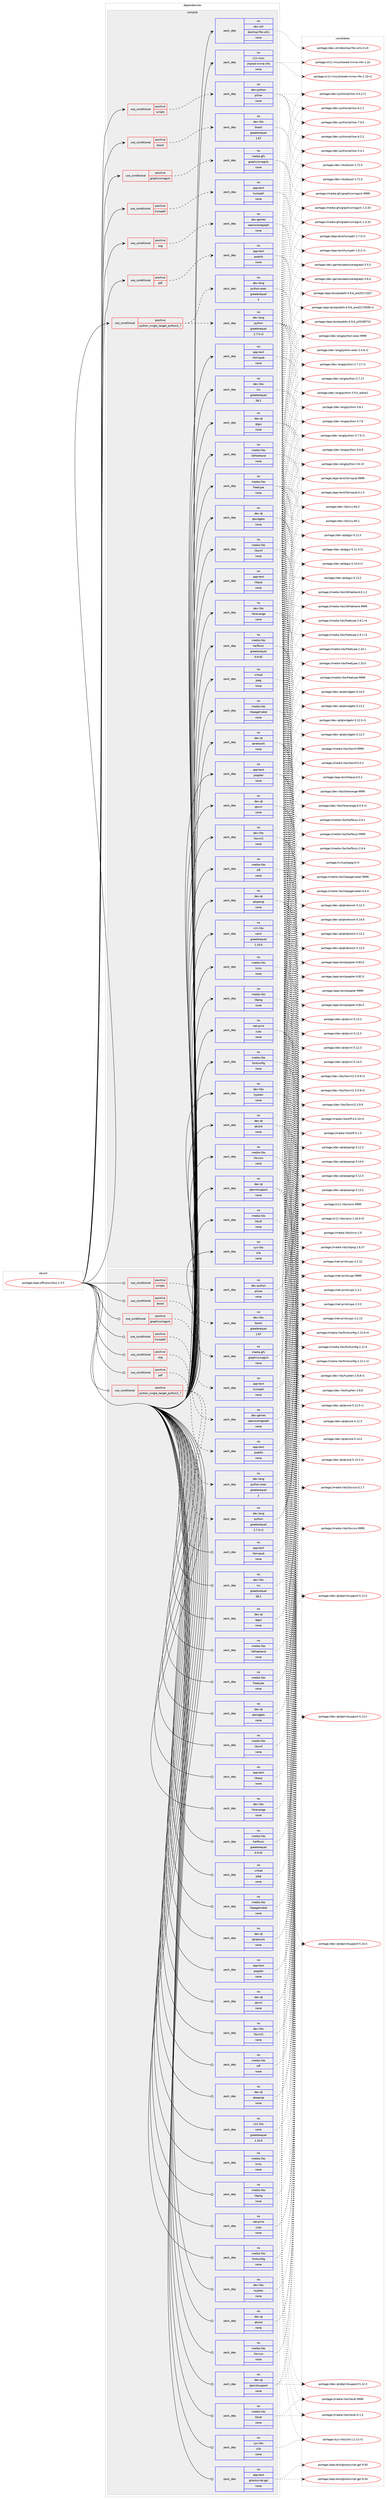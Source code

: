 digraph prolog {

# *************
# Graph options
# *************

newrank=true;
concentrate=true;
compound=true;
graph [rankdir=LR,fontname=Helvetica,fontsize=10,ranksep=1.5];#, ranksep=2.5, nodesep=0.2];
edge  [arrowhead=vee];
node  [fontname=Helvetica,fontsize=10];

# **********
# The ebuild
# **********

subgraph cluster_leftcol {
color=gray;
rank=same;
label=<<i>ebuild</i>>;
id [label="portage://app-office/scribus-1.5.5", color=red, width=4, href="../app-office/scribus-1.5.5.svg"];
}

# ****************
# The dependencies
# ****************

subgraph cluster_midcol {
color=gray;
label=<<i>dependencies</i>>;
subgraph cluster_compile {
fillcolor="#eeeeee";
style=filled;
label=<<i>compile</i>>;
subgraph cond141656 {
dependency604313 [label=<<TABLE BORDER="0" CELLBORDER="1" CELLSPACING="0" CELLPADDING="4"><TR><TD ROWSPAN="3" CELLPADDING="10">use_conditional</TD></TR><TR><TD>positive</TD></TR><TR><TD>boost</TD></TR></TABLE>>, shape=none, color=red];
subgraph pack454556 {
dependency604314 [label=<<TABLE BORDER="0" CELLBORDER="1" CELLSPACING="0" CELLPADDING="4" WIDTH="220"><TR><TD ROWSPAN="6" CELLPADDING="30">pack_dep</TD></TR><TR><TD WIDTH="110">no</TD></TR><TR><TD>dev-libs</TD></TR><TR><TD>boost</TD></TR><TR><TD>greaterequal</TD></TR><TR><TD>1.67</TD></TR></TABLE>>, shape=none, color=blue];
}
dependency604313:e -> dependency604314:w [weight=20,style="dashed",arrowhead="vee"];
}
id:e -> dependency604313:w [weight=20,style="solid",arrowhead="vee"];
subgraph cond141657 {
dependency604315 [label=<<TABLE BORDER="0" CELLBORDER="1" CELLSPACING="0" CELLPADDING="4"><TR><TD ROWSPAN="3" CELLPADDING="10">use_conditional</TD></TR><TR><TD>positive</TD></TR><TR><TD>graphicsmagick</TD></TR></TABLE>>, shape=none, color=red];
subgraph pack454557 {
dependency604316 [label=<<TABLE BORDER="0" CELLBORDER="1" CELLSPACING="0" CELLPADDING="4" WIDTH="220"><TR><TD ROWSPAN="6" CELLPADDING="30">pack_dep</TD></TR><TR><TD WIDTH="110">no</TD></TR><TR><TD>media-gfx</TD></TR><TR><TD>graphicsmagick</TD></TR><TR><TD>none</TD></TR><TR><TD></TD></TR></TABLE>>, shape=none, color=blue];
}
dependency604315:e -> dependency604316:w [weight=20,style="dashed",arrowhead="vee"];
}
id:e -> dependency604315:w [weight=20,style="solid",arrowhead="vee"];
subgraph cond141658 {
dependency604317 [label=<<TABLE BORDER="0" CELLBORDER="1" CELLSPACING="0" CELLPADDING="4"><TR><TD ROWSPAN="3" CELLPADDING="10">use_conditional</TD></TR><TR><TD>positive</TD></TR><TR><TD>hunspell</TD></TR></TABLE>>, shape=none, color=red];
subgraph pack454558 {
dependency604318 [label=<<TABLE BORDER="0" CELLBORDER="1" CELLSPACING="0" CELLPADDING="4" WIDTH="220"><TR><TD ROWSPAN="6" CELLPADDING="30">pack_dep</TD></TR><TR><TD WIDTH="110">no</TD></TR><TR><TD>app-text</TD></TR><TR><TD>hunspell</TD></TR><TR><TD>none</TD></TR><TR><TD></TD></TR></TABLE>>, shape=none, color=blue];
}
dependency604317:e -> dependency604318:w [weight=20,style="dashed",arrowhead="vee"];
}
id:e -> dependency604317:w [weight=20,style="solid",arrowhead="vee"];
subgraph cond141659 {
dependency604319 [label=<<TABLE BORDER="0" CELLBORDER="1" CELLSPACING="0" CELLPADDING="4"><TR><TD ROWSPAN="3" CELLPADDING="10">use_conditional</TD></TR><TR><TD>positive</TD></TR><TR><TD>osg</TD></TR></TABLE>>, shape=none, color=red];
subgraph pack454559 {
dependency604320 [label=<<TABLE BORDER="0" CELLBORDER="1" CELLSPACING="0" CELLPADDING="4" WIDTH="220"><TR><TD ROWSPAN="6" CELLPADDING="30">pack_dep</TD></TR><TR><TD WIDTH="110">no</TD></TR><TR><TD>dev-games</TD></TR><TR><TD>openscenegraph</TD></TR><TR><TD>none</TD></TR><TR><TD></TD></TR></TABLE>>, shape=none, color=blue];
}
dependency604319:e -> dependency604320:w [weight=20,style="dashed",arrowhead="vee"];
}
id:e -> dependency604319:w [weight=20,style="solid",arrowhead="vee"];
subgraph cond141660 {
dependency604321 [label=<<TABLE BORDER="0" CELLBORDER="1" CELLSPACING="0" CELLPADDING="4"><TR><TD ROWSPAN="3" CELLPADDING="10">use_conditional</TD></TR><TR><TD>positive</TD></TR><TR><TD>pdf</TD></TR></TABLE>>, shape=none, color=red];
subgraph pack454560 {
dependency604322 [label=<<TABLE BORDER="0" CELLBORDER="1" CELLSPACING="0" CELLPADDING="4" WIDTH="220"><TR><TD ROWSPAN="6" CELLPADDING="30">pack_dep</TD></TR><TR><TD WIDTH="110">no</TD></TR><TR><TD>app-text</TD></TR><TR><TD>podofo</TD></TR><TR><TD>none</TD></TR><TR><TD></TD></TR></TABLE>>, shape=none, color=blue];
}
dependency604321:e -> dependency604322:w [weight=20,style="dashed",arrowhead="vee"];
}
id:e -> dependency604321:w [weight=20,style="solid",arrowhead="vee"];
subgraph cond141661 {
dependency604323 [label=<<TABLE BORDER="0" CELLBORDER="1" CELLSPACING="0" CELLPADDING="4"><TR><TD ROWSPAN="3" CELLPADDING="10">use_conditional</TD></TR><TR><TD>positive</TD></TR><TR><TD>python_single_target_python2_7</TD></TR></TABLE>>, shape=none, color=red];
subgraph pack454561 {
dependency604324 [label=<<TABLE BORDER="0" CELLBORDER="1" CELLSPACING="0" CELLPADDING="4" WIDTH="220"><TR><TD ROWSPAN="6" CELLPADDING="30">pack_dep</TD></TR><TR><TD WIDTH="110">no</TD></TR><TR><TD>dev-lang</TD></TR><TR><TD>python</TD></TR><TR><TD>greaterequal</TD></TR><TR><TD>2.7.5-r2</TD></TR></TABLE>>, shape=none, color=blue];
}
dependency604323:e -> dependency604324:w [weight=20,style="dashed",arrowhead="vee"];
subgraph pack454562 {
dependency604325 [label=<<TABLE BORDER="0" CELLBORDER="1" CELLSPACING="0" CELLPADDING="4" WIDTH="220"><TR><TD ROWSPAN="6" CELLPADDING="30">pack_dep</TD></TR><TR><TD WIDTH="110">no</TD></TR><TR><TD>dev-lang</TD></TR><TR><TD>python-exec</TD></TR><TR><TD>greaterequal</TD></TR><TR><TD>2</TD></TR></TABLE>>, shape=none, color=blue];
}
dependency604323:e -> dependency604325:w [weight=20,style="dashed",arrowhead="vee"];
}
id:e -> dependency604323:w [weight=20,style="solid",arrowhead="vee"];
subgraph cond141662 {
dependency604326 [label=<<TABLE BORDER="0" CELLBORDER="1" CELLSPACING="0" CELLPADDING="4"><TR><TD ROWSPAN="3" CELLPADDING="10">use_conditional</TD></TR><TR><TD>positive</TD></TR><TR><TD>scripts</TD></TR></TABLE>>, shape=none, color=red];
subgraph pack454563 {
dependency604327 [label=<<TABLE BORDER="0" CELLBORDER="1" CELLSPACING="0" CELLPADDING="4" WIDTH="220"><TR><TD ROWSPAN="6" CELLPADDING="30">pack_dep</TD></TR><TR><TD WIDTH="110">no</TD></TR><TR><TD>dev-python</TD></TR><TR><TD>pillow</TD></TR><TR><TD>none</TD></TR><TR><TD></TD></TR></TABLE>>, shape=none, color=blue];
}
dependency604326:e -> dependency604327:w [weight=20,style="dashed",arrowhead="vee"];
}
id:e -> dependency604326:w [weight=20,style="solid",arrowhead="vee"];
subgraph pack454564 {
dependency604328 [label=<<TABLE BORDER="0" CELLBORDER="1" CELLSPACING="0" CELLPADDING="4" WIDTH="220"><TR><TD ROWSPAN="6" CELLPADDING="30">pack_dep</TD></TR><TR><TD WIDTH="110">no</TD></TR><TR><TD>app-text</TD></TR><TR><TD>libmspub</TD></TR><TR><TD>none</TD></TR><TR><TD></TD></TR></TABLE>>, shape=none, color=blue];
}
id:e -> dependency604328:w [weight=20,style="solid",arrowhead="vee"];
subgraph pack454565 {
dependency604329 [label=<<TABLE BORDER="0" CELLBORDER="1" CELLSPACING="0" CELLPADDING="4" WIDTH="220"><TR><TD ROWSPAN="6" CELLPADDING="30">pack_dep</TD></TR><TR><TD WIDTH="110">no</TD></TR><TR><TD>app-text</TD></TR><TR><TD>libqxp</TD></TR><TR><TD>none</TD></TR><TR><TD></TD></TR></TABLE>>, shape=none, color=blue];
}
id:e -> dependency604329:w [weight=20,style="solid",arrowhead="vee"];
subgraph pack454566 {
dependency604330 [label=<<TABLE BORDER="0" CELLBORDER="1" CELLSPACING="0" CELLPADDING="4" WIDTH="220"><TR><TD ROWSPAN="6" CELLPADDING="30">pack_dep</TD></TR><TR><TD WIDTH="110">no</TD></TR><TR><TD>app-text</TD></TR><TR><TD>poppler</TD></TR><TR><TD>none</TD></TR><TR><TD></TD></TR></TABLE>>, shape=none, color=blue];
}
id:e -> dependency604330:w [weight=20,style="solid",arrowhead="vee"];
subgraph pack454567 {
dependency604331 [label=<<TABLE BORDER="0" CELLBORDER="1" CELLSPACING="0" CELLPADDING="4" WIDTH="220"><TR><TD ROWSPAN="6" CELLPADDING="30">pack_dep</TD></TR><TR><TD WIDTH="110">no</TD></TR><TR><TD>dev-libs</TD></TR><TR><TD>hyphen</TD></TR><TR><TD>none</TD></TR><TR><TD></TD></TR></TABLE>>, shape=none, color=blue];
}
id:e -> dependency604331:w [weight=20,style="solid",arrowhead="vee"];
subgraph pack454568 {
dependency604332 [label=<<TABLE BORDER="0" CELLBORDER="1" CELLSPACING="0" CELLPADDING="4" WIDTH="220"><TR><TD ROWSPAN="6" CELLPADDING="30">pack_dep</TD></TR><TR><TD WIDTH="110">no</TD></TR><TR><TD>dev-libs</TD></TR><TR><TD>icu</TD></TR><TR><TD>greaterequal</TD></TR><TR><TD>58.2</TD></TR></TABLE>>, shape=none, color=blue];
}
id:e -> dependency604332:w [weight=20,style="solid",arrowhead="vee"];
subgraph pack454569 {
dependency604333 [label=<<TABLE BORDER="0" CELLBORDER="1" CELLSPACING="0" CELLPADDING="4" WIDTH="220"><TR><TD ROWSPAN="6" CELLPADDING="30">pack_dep</TD></TR><TR><TD WIDTH="110">no</TD></TR><TR><TD>dev-libs</TD></TR><TR><TD>librevenge</TD></TR><TR><TD>none</TD></TR><TR><TD></TD></TR></TABLE>>, shape=none, color=blue];
}
id:e -> dependency604333:w [weight=20,style="solid",arrowhead="vee"];
subgraph pack454570 {
dependency604334 [label=<<TABLE BORDER="0" CELLBORDER="1" CELLSPACING="0" CELLPADDING="4" WIDTH="220"><TR><TD ROWSPAN="6" CELLPADDING="30">pack_dep</TD></TR><TR><TD WIDTH="110">no</TD></TR><TR><TD>dev-libs</TD></TR><TR><TD>libxml2</TD></TR><TR><TD>none</TD></TR><TR><TD></TD></TR></TABLE>>, shape=none, color=blue];
}
id:e -> dependency604334:w [weight=20,style="solid",arrowhead="vee"];
subgraph pack454571 {
dependency604335 [label=<<TABLE BORDER="0" CELLBORDER="1" CELLSPACING="0" CELLPADDING="4" WIDTH="220"><TR><TD ROWSPAN="6" CELLPADDING="30">pack_dep</TD></TR><TR><TD WIDTH="110">no</TD></TR><TR><TD>dev-qt</TD></TR><TR><TD>qtcore</TD></TR><TR><TD>none</TD></TR><TR><TD></TD></TR></TABLE>>, shape=none, color=blue];
}
id:e -> dependency604335:w [weight=20,style="solid",arrowhead="vee"];
subgraph pack454572 {
dependency604336 [label=<<TABLE BORDER="0" CELLBORDER="1" CELLSPACING="0" CELLPADDING="4" WIDTH="220"><TR><TD ROWSPAN="6" CELLPADDING="30">pack_dep</TD></TR><TR><TD WIDTH="110">no</TD></TR><TR><TD>dev-qt</TD></TR><TR><TD>qtgui</TD></TR><TR><TD>none</TD></TR><TR><TD></TD></TR></TABLE>>, shape=none, color=blue];
}
id:e -> dependency604336:w [weight=20,style="solid",arrowhead="vee"];
subgraph pack454573 {
dependency604337 [label=<<TABLE BORDER="0" CELLBORDER="1" CELLSPACING="0" CELLPADDING="4" WIDTH="220"><TR><TD ROWSPAN="6" CELLPADDING="30">pack_dep</TD></TR><TR><TD WIDTH="110">no</TD></TR><TR><TD>dev-qt</TD></TR><TR><TD>qtnetwork</TD></TR><TR><TD>none</TD></TR><TR><TD></TD></TR></TABLE>>, shape=none, color=blue];
}
id:e -> dependency604337:w [weight=20,style="solid",arrowhead="vee"];
subgraph pack454574 {
dependency604338 [label=<<TABLE BORDER="0" CELLBORDER="1" CELLSPACING="0" CELLPADDING="4" WIDTH="220"><TR><TD ROWSPAN="6" CELLPADDING="30">pack_dep</TD></TR><TR><TD WIDTH="110">no</TD></TR><TR><TD>dev-qt</TD></TR><TR><TD>qtopengl</TD></TR><TR><TD>none</TD></TR><TR><TD></TD></TR></TABLE>>, shape=none, color=blue];
}
id:e -> dependency604338:w [weight=20,style="solid",arrowhead="vee"];
subgraph pack454575 {
dependency604339 [label=<<TABLE BORDER="0" CELLBORDER="1" CELLSPACING="0" CELLPADDING="4" WIDTH="220"><TR><TD ROWSPAN="6" CELLPADDING="30">pack_dep</TD></TR><TR><TD WIDTH="110">no</TD></TR><TR><TD>dev-qt</TD></TR><TR><TD>qtprintsupport</TD></TR><TR><TD>none</TD></TR><TR><TD></TD></TR></TABLE>>, shape=none, color=blue];
}
id:e -> dependency604339:w [weight=20,style="solid",arrowhead="vee"];
subgraph pack454576 {
dependency604340 [label=<<TABLE BORDER="0" CELLBORDER="1" CELLSPACING="0" CELLPADDING="4" WIDTH="220"><TR><TD ROWSPAN="6" CELLPADDING="30">pack_dep</TD></TR><TR><TD WIDTH="110">no</TD></TR><TR><TD>dev-qt</TD></TR><TR><TD>qtwidgets</TD></TR><TR><TD>none</TD></TR><TR><TD></TD></TR></TABLE>>, shape=none, color=blue];
}
id:e -> dependency604340:w [weight=20,style="solid",arrowhead="vee"];
subgraph pack454577 {
dependency604341 [label=<<TABLE BORDER="0" CELLBORDER="1" CELLSPACING="0" CELLPADDING="4" WIDTH="220"><TR><TD ROWSPAN="6" CELLPADDING="30">pack_dep</TD></TR><TR><TD WIDTH="110">no</TD></TR><TR><TD>dev-qt</TD></TR><TR><TD>qtxml</TD></TR><TR><TD>none</TD></TR><TR><TD></TD></TR></TABLE>>, shape=none, color=blue];
}
id:e -> dependency604341:w [weight=20,style="solid",arrowhead="vee"];
subgraph pack454578 {
dependency604342 [label=<<TABLE BORDER="0" CELLBORDER="1" CELLSPACING="0" CELLPADDING="4" WIDTH="220"><TR><TD ROWSPAN="6" CELLPADDING="30">pack_dep</TD></TR><TR><TD WIDTH="110">no</TD></TR><TR><TD>dev-util</TD></TR><TR><TD>desktop-file-utils</TD></TR><TR><TD>none</TD></TR><TR><TD></TD></TR></TABLE>>, shape=none, color=blue];
}
id:e -> dependency604342:w [weight=20,style="solid",arrowhead="vee"];
subgraph pack454579 {
dependency604343 [label=<<TABLE BORDER="0" CELLBORDER="1" CELLSPACING="0" CELLPADDING="4" WIDTH="220"><TR><TD ROWSPAN="6" CELLPADDING="30">pack_dep</TD></TR><TR><TD WIDTH="110">no</TD></TR><TR><TD>media-libs</TD></TR><TR><TD>fontconfig</TD></TR><TR><TD>none</TD></TR><TR><TD></TD></TR></TABLE>>, shape=none, color=blue];
}
id:e -> dependency604343:w [weight=20,style="solid",arrowhead="vee"];
subgraph pack454580 {
dependency604344 [label=<<TABLE BORDER="0" CELLBORDER="1" CELLSPACING="0" CELLPADDING="4" WIDTH="220"><TR><TD ROWSPAN="6" CELLPADDING="30">pack_dep</TD></TR><TR><TD WIDTH="110">no</TD></TR><TR><TD>media-libs</TD></TR><TR><TD>freetype</TD></TR><TR><TD>none</TD></TR><TR><TD></TD></TR></TABLE>>, shape=none, color=blue];
}
id:e -> dependency604344:w [weight=20,style="solid",arrowhead="vee"];
subgraph pack454581 {
dependency604345 [label=<<TABLE BORDER="0" CELLBORDER="1" CELLSPACING="0" CELLPADDING="4" WIDTH="220"><TR><TD ROWSPAN="6" CELLPADDING="30">pack_dep</TD></TR><TR><TD WIDTH="110">no</TD></TR><TR><TD>media-libs</TD></TR><TR><TD>harfbuzz</TD></TR><TR><TD>greaterequal</TD></TR><TR><TD>0.9.42</TD></TR></TABLE>>, shape=none, color=blue];
}
id:e -> dependency604345:w [weight=20,style="solid",arrowhead="vee"];
subgraph pack454582 {
dependency604346 [label=<<TABLE BORDER="0" CELLBORDER="1" CELLSPACING="0" CELLPADDING="4" WIDTH="220"><TR><TD ROWSPAN="6" CELLPADDING="30">pack_dep</TD></TR><TR><TD WIDTH="110">no</TD></TR><TR><TD>media-libs</TD></TR><TR><TD>lcms</TD></TR><TR><TD>none</TD></TR><TR><TD></TD></TR></TABLE>>, shape=none, color=blue];
}
id:e -> dependency604346:w [weight=20,style="solid",arrowhead="vee"];
subgraph pack454583 {
dependency604347 [label=<<TABLE BORDER="0" CELLBORDER="1" CELLSPACING="0" CELLPADDING="4" WIDTH="220"><TR><TD ROWSPAN="6" CELLPADDING="30">pack_dep</TD></TR><TR><TD WIDTH="110">no</TD></TR><TR><TD>media-libs</TD></TR><TR><TD>libcdr</TD></TR><TR><TD>none</TD></TR><TR><TD></TD></TR></TABLE>>, shape=none, color=blue];
}
id:e -> dependency604347:w [weight=20,style="solid",arrowhead="vee"];
subgraph pack454584 {
dependency604348 [label=<<TABLE BORDER="0" CELLBORDER="1" CELLSPACING="0" CELLPADDING="4" WIDTH="220"><TR><TD ROWSPAN="6" CELLPADDING="30">pack_dep</TD></TR><TR><TD WIDTH="110">no</TD></TR><TR><TD>media-libs</TD></TR><TR><TD>libfreehand</TD></TR><TR><TD>none</TD></TR><TR><TD></TD></TR></TABLE>>, shape=none, color=blue];
}
id:e -> dependency604348:w [weight=20,style="solid",arrowhead="vee"];
subgraph pack454585 {
dependency604349 [label=<<TABLE BORDER="0" CELLBORDER="1" CELLSPACING="0" CELLPADDING="4" WIDTH="220"><TR><TD ROWSPAN="6" CELLPADDING="30">pack_dep</TD></TR><TR><TD WIDTH="110">no</TD></TR><TR><TD>media-libs</TD></TR><TR><TD>libpagemaker</TD></TR><TR><TD>none</TD></TR><TR><TD></TD></TR></TABLE>>, shape=none, color=blue];
}
id:e -> dependency604349:w [weight=20,style="solid",arrowhead="vee"];
subgraph pack454586 {
dependency604350 [label=<<TABLE BORDER="0" CELLBORDER="1" CELLSPACING="0" CELLPADDING="4" WIDTH="220"><TR><TD ROWSPAN="6" CELLPADDING="30">pack_dep</TD></TR><TR><TD WIDTH="110">no</TD></TR><TR><TD>media-libs</TD></TR><TR><TD>libpng</TD></TR><TR><TD>none</TD></TR><TR><TD></TD></TR></TABLE>>, shape=none, color=blue];
}
id:e -> dependency604350:w [weight=20,style="solid",arrowhead="vee"];
subgraph pack454587 {
dependency604351 [label=<<TABLE BORDER="0" CELLBORDER="1" CELLSPACING="0" CELLPADDING="4" WIDTH="220"><TR><TD ROWSPAN="6" CELLPADDING="30">pack_dep</TD></TR><TR><TD WIDTH="110">no</TD></TR><TR><TD>media-libs</TD></TR><TR><TD>libvisio</TD></TR><TR><TD>none</TD></TR><TR><TD></TD></TR></TABLE>>, shape=none, color=blue];
}
id:e -> dependency604351:w [weight=20,style="solid",arrowhead="vee"];
subgraph pack454588 {
dependency604352 [label=<<TABLE BORDER="0" CELLBORDER="1" CELLSPACING="0" CELLPADDING="4" WIDTH="220"><TR><TD ROWSPAN="6" CELLPADDING="30">pack_dep</TD></TR><TR><TD WIDTH="110">no</TD></TR><TR><TD>media-libs</TD></TR><TR><TD>libzmf</TD></TR><TR><TD>none</TD></TR><TR><TD></TD></TR></TABLE>>, shape=none, color=blue];
}
id:e -> dependency604352:w [weight=20,style="solid",arrowhead="vee"];
subgraph pack454589 {
dependency604353 [label=<<TABLE BORDER="0" CELLBORDER="1" CELLSPACING="0" CELLPADDING="4" WIDTH="220"><TR><TD ROWSPAN="6" CELLPADDING="30">pack_dep</TD></TR><TR><TD WIDTH="110">no</TD></TR><TR><TD>media-libs</TD></TR><TR><TD>tiff</TD></TR><TR><TD>none</TD></TR><TR><TD></TD></TR></TABLE>>, shape=none, color=blue];
}
id:e -> dependency604353:w [weight=20,style="solid",arrowhead="vee"];
subgraph pack454590 {
dependency604354 [label=<<TABLE BORDER="0" CELLBORDER="1" CELLSPACING="0" CELLPADDING="4" WIDTH="220"><TR><TD ROWSPAN="6" CELLPADDING="30">pack_dep</TD></TR><TR><TD WIDTH="110">no</TD></TR><TR><TD>net-print</TD></TR><TR><TD>cups</TD></TR><TR><TD>none</TD></TR><TR><TD></TD></TR></TABLE>>, shape=none, color=blue];
}
id:e -> dependency604354:w [weight=20,style="solid",arrowhead="vee"];
subgraph pack454591 {
dependency604355 [label=<<TABLE BORDER="0" CELLBORDER="1" CELLSPACING="0" CELLPADDING="4" WIDTH="220"><TR><TD ROWSPAN="6" CELLPADDING="30">pack_dep</TD></TR><TR><TD WIDTH="110">no</TD></TR><TR><TD>sys-libs</TD></TR><TR><TD>zlib</TD></TR><TR><TD>none</TD></TR><TR><TD></TD></TR></TABLE>>, shape=none, color=blue];
}
id:e -> dependency604355:w [weight=20,style="solid",arrowhead="vee"];
subgraph pack454592 {
dependency604356 [label=<<TABLE BORDER="0" CELLBORDER="1" CELLSPACING="0" CELLPADDING="4" WIDTH="220"><TR><TD ROWSPAN="6" CELLPADDING="30">pack_dep</TD></TR><TR><TD WIDTH="110">no</TD></TR><TR><TD>virtual</TD></TR><TR><TD>jpeg</TD></TR><TR><TD>none</TD></TR><TR><TD></TD></TR></TABLE>>, shape=none, color=blue];
}
id:e -> dependency604356:w [weight=20,style="solid",arrowhead="vee"];
subgraph pack454593 {
dependency604357 [label=<<TABLE BORDER="0" CELLBORDER="1" CELLSPACING="0" CELLPADDING="4" WIDTH="220"><TR><TD ROWSPAN="6" CELLPADDING="30">pack_dep</TD></TR><TR><TD WIDTH="110">no</TD></TR><TR><TD>x11-libs</TD></TR><TR><TD>cairo</TD></TR><TR><TD>greaterequal</TD></TR><TR><TD>1.10.0</TD></TR></TABLE>>, shape=none, color=blue];
}
id:e -> dependency604357:w [weight=20,style="solid",arrowhead="vee"];
subgraph pack454594 {
dependency604358 [label=<<TABLE BORDER="0" CELLBORDER="1" CELLSPACING="0" CELLPADDING="4" WIDTH="220"><TR><TD ROWSPAN="6" CELLPADDING="30">pack_dep</TD></TR><TR><TD WIDTH="110">no</TD></TR><TR><TD>x11-misc</TD></TR><TR><TD>shared-mime-info</TD></TR><TR><TD>none</TD></TR><TR><TD></TD></TR></TABLE>>, shape=none, color=blue];
}
id:e -> dependency604358:w [weight=20,style="solid",arrowhead="vee"];
}
subgraph cluster_compileandrun {
fillcolor="#eeeeee";
style=filled;
label=<<i>compile and run</i>>;
}
subgraph cluster_run {
fillcolor="#eeeeee";
style=filled;
label=<<i>run</i>>;
subgraph cond141663 {
dependency604359 [label=<<TABLE BORDER="0" CELLBORDER="1" CELLSPACING="0" CELLPADDING="4"><TR><TD ROWSPAN="3" CELLPADDING="10">use_conditional</TD></TR><TR><TD>positive</TD></TR><TR><TD>boost</TD></TR></TABLE>>, shape=none, color=red];
subgraph pack454595 {
dependency604360 [label=<<TABLE BORDER="0" CELLBORDER="1" CELLSPACING="0" CELLPADDING="4" WIDTH="220"><TR><TD ROWSPAN="6" CELLPADDING="30">pack_dep</TD></TR><TR><TD WIDTH="110">no</TD></TR><TR><TD>dev-libs</TD></TR><TR><TD>boost</TD></TR><TR><TD>greaterequal</TD></TR><TR><TD>1.67</TD></TR></TABLE>>, shape=none, color=blue];
}
dependency604359:e -> dependency604360:w [weight=20,style="dashed",arrowhead="vee"];
}
id:e -> dependency604359:w [weight=20,style="solid",arrowhead="odot"];
subgraph cond141664 {
dependency604361 [label=<<TABLE BORDER="0" CELLBORDER="1" CELLSPACING="0" CELLPADDING="4"><TR><TD ROWSPAN="3" CELLPADDING="10">use_conditional</TD></TR><TR><TD>positive</TD></TR><TR><TD>graphicsmagick</TD></TR></TABLE>>, shape=none, color=red];
subgraph pack454596 {
dependency604362 [label=<<TABLE BORDER="0" CELLBORDER="1" CELLSPACING="0" CELLPADDING="4" WIDTH="220"><TR><TD ROWSPAN="6" CELLPADDING="30">pack_dep</TD></TR><TR><TD WIDTH="110">no</TD></TR><TR><TD>media-gfx</TD></TR><TR><TD>graphicsmagick</TD></TR><TR><TD>none</TD></TR><TR><TD></TD></TR></TABLE>>, shape=none, color=blue];
}
dependency604361:e -> dependency604362:w [weight=20,style="dashed",arrowhead="vee"];
}
id:e -> dependency604361:w [weight=20,style="solid",arrowhead="odot"];
subgraph cond141665 {
dependency604363 [label=<<TABLE BORDER="0" CELLBORDER="1" CELLSPACING="0" CELLPADDING="4"><TR><TD ROWSPAN="3" CELLPADDING="10">use_conditional</TD></TR><TR><TD>positive</TD></TR><TR><TD>hunspell</TD></TR></TABLE>>, shape=none, color=red];
subgraph pack454597 {
dependency604364 [label=<<TABLE BORDER="0" CELLBORDER="1" CELLSPACING="0" CELLPADDING="4" WIDTH="220"><TR><TD ROWSPAN="6" CELLPADDING="30">pack_dep</TD></TR><TR><TD WIDTH="110">no</TD></TR><TR><TD>app-text</TD></TR><TR><TD>hunspell</TD></TR><TR><TD>none</TD></TR><TR><TD></TD></TR></TABLE>>, shape=none, color=blue];
}
dependency604363:e -> dependency604364:w [weight=20,style="dashed",arrowhead="vee"];
}
id:e -> dependency604363:w [weight=20,style="solid",arrowhead="odot"];
subgraph cond141666 {
dependency604365 [label=<<TABLE BORDER="0" CELLBORDER="1" CELLSPACING="0" CELLPADDING="4"><TR><TD ROWSPAN="3" CELLPADDING="10">use_conditional</TD></TR><TR><TD>positive</TD></TR><TR><TD>osg</TD></TR></TABLE>>, shape=none, color=red];
subgraph pack454598 {
dependency604366 [label=<<TABLE BORDER="0" CELLBORDER="1" CELLSPACING="0" CELLPADDING="4" WIDTH="220"><TR><TD ROWSPAN="6" CELLPADDING="30">pack_dep</TD></TR><TR><TD WIDTH="110">no</TD></TR><TR><TD>dev-games</TD></TR><TR><TD>openscenegraph</TD></TR><TR><TD>none</TD></TR><TR><TD></TD></TR></TABLE>>, shape=none, color=blue];
}
dependency604365:e -> dependency604366:w [weight=20,style="dashed",arrowhead="vee"];
}
id:e -> dependency604365:w [weight=20,style="solid",arrowhead="odot"];
subgraph cond141667 {
dependency604367 [label=<<TABLE BORDER="0" CELLBORDER="1" CELLSPACING="0" CELLPADDING="4"><TR><TD ROWSPAN="3" CELLPADDING="10">use_conditional</TD></TR><TR><TD>positive</TD></TR><TR><TD>pdf</TD></TR></TABLE>>, shape=none, color=red];
subgraph pack454599 {
dependency604368 [label=<<TABLE BORDER="0" CELLBORDER="1" CELLSPACING="0" CELLPADDING="4" WIDTH="220"><TR><TD ROWSPAN="6" CELLPADDING="30">pack_dep</TD></TR><TR><TD WIDTH="110">no</TD></TR><TR><TD>app-text</TD></TR><TR><TD>podofo</TD></TR><TR><TD>none</TD></TR><TR><TD></TD></TR></TABLE>>, shape=none, color=blue];
}
dependency604367:e -> dependency604368:w [weight=20,style="dashed",arrowhead="vee"];
}
id:e -> dependency604367:w [weight=20,style="solid",arrowhead="odot"];
subgraph cond141668 {
dependency604369 [label=<<TABLE BORDER="0" CELLBORDER="1" CELLSPACING="0" CELLPADDING="4"><TR><TD ROWSPAN="3" CELLPADDING="10">use_conditional</TD></TR><TR><TD>positive</TD></TR><TR><TD>python_single_target_python2_7</TD></TR></TABLE>>, shape=none, color=red];
subgraph pack454600 {
dependency604370 [label=<<TABLE BORDER="0" CELLBORDER="1" CELLSPACING="0" CELLPADDING="4" WIDTH="220"><TR><TD ROWSPAN="6" CELLPADDING="30">pack_dep</TD></TR><TR><TD WIDTH="110">no</TD></TR><TR><TD>dev-lang</TD></TR><TR><TD>python</TD></TR><TR><TD>greaterequal</TD></TR><TR><TD>2.7.5-r2</TD></TR></TABLE>>, shape=none, color=blue];
}
dependency604369:e -> dependency604370:w [weight=20,style="dashed",arrowhead="vee"];
subgraph pack454601 {
dependency604371 [label=<<TABLE BORDER="0" CELLBORDER="1" CELLSPACING="0" CELLPADDING="4" WIDTH="220"><TR><TD ROWSPAN="6" CELLPADDING="30">pack_dep</TD></TR><TR><TD WIDTH="110">no</TD></TR><TR><TD>dev-lang</TD></TR><TR><TD>python-exec</TD></TR><TR><TD>greaterequal</TD></TR><TR><TD>2</TD></TR></TABLE>>, shape=none, color=blue];
}
dependency604369:e -> dependency604371:w [weight=20,style="dashed",arrowhead="vee"];
}
id:e -> dependency604369:w [weight=20,style="solid",arrowhead="odot"];
subgraph cond141669 {
dependency604372 [label=<<TABLE BORDER="0" CELLBORDER="1" CELLSPACING="0" CELLPADDING="4"><TR><TD ROWSPAN="3" CELLPADDING="10">use_conditional</TD></TR><TR><TD>positive</TD></TR><TR><TD>scripts</TD></TR></TABLE>>, shape=none, color=red];
subgraph pack454602 {
dependency604373 [label=<<TABLE BORDER="0" CELLBORDER="1" CELLSPACING="0" CELLPADDING="4" WIDTH="220"><TR><TD ROWSPAN="6" CELLPADDING="30">pack_dep</TD></TR><TR><TD WIDTH="110">no</TD></TR><TR><TD>dev-python</TD></TR><TR><TD>pillow</TD></TR><TR><TD>none</TD></TR><TR><TD></TD></TR></TABLE>>, shape=none, color=blue];
}
dependency604372:e -> dependency604373:w [weight=20,style="dashed",arrowhead="vee"];
}
id:e -> dependency604372:w [weight=20,style="solid",arrowhead="odot"];
subgraph pack454603 {
dependency604374 [label=<<TABLE BORDER="0" CELLBORDER="1" CELLSPACING="0" CELLPADDING="4" WIDTH="220"><TR><TD ROWSPAN="6" CELLPADDING="30">pack_dep</TD></TR><TR><TD WIDTH="110">no</TD></TR><TR><TD>app-text</TD></TR><TR><TD>ghostscript-gpl</TD></TR><TR><TD>none</TD></TR><TR><TD></TD></TR></TABLE>>, shape=none, color=blue];
}
id:e -> dependency604374:w [weight=20,style="solid",arrowhead="odot"];
subgraph pack454604 {
dependency604375 [label=<<TABLE BORDER="0" CELLBORDER="1" CELLSPACING="0" CELLPADDING="4" WIDTH="220"><TR><TD ROWSPAN="6" CELLPADDING="30">pack_dep</TD></TR><TR><TD WIDTH="110">no</TD></TR><TR><TD>app-text</TD></TR><TR><TD>libmspub</TD></TR><TR><TD>none</TD></TR><TR><TD></TD></TR></TABLE>>, shape=none, color=blue];
}
id:e -> dependency604375:w [weight=20,style="solid",arrowhead="odot"];
subgraph pack454605 {
dependency604376 [label=<<TABLE BORDER="0" CELLBORDER="1" CELLSPACING="0" CELLPADDING="4" WIDTH="220"><TR><TD ROWSPAN="6" CELLPADDING="30">pack_dep</TD></TR><TR><TD WIDTH="110">no</TD></TR><TR><TD>app-text</TD></TR><TR><TD>libqxp</TD></TR><TR><TD>none</TD></TR><TR><TD></TD></TR></TABLE>>, shape=none, color=blue];
}
id:e -> dependency604376:w [weight=20,style="solid",arrowhead="odot"];
subgraph pack454606 {
dependency604377 [label=<<TABLE BORDER="0" CELLBORDER="1" CELLSPACING="0" CELLPADDING="4" WIDTH="220"><TR><TD ROWSPAN="6" CELLPADDING="30">pack_dep</TD></TR><TR><TD WIDTH="110">no</TD></TR><TR><TD>app-text</TD></TR><TR><TD>poppler</TD></TR><TR><TD>none</TD></TR><TR><TD></TD></TR></TABLE>>, shape=none, color=blue];
}
id:e -> dependency604377:w [weight=20,style="solid",arrowhead="odot"];
subgraph pack454607 {
dependency604378 [label=<<TABLE BORDER="0" CELLBORDER="1" CELLSPACING="0" CELLPADDING="4" WIDTH="220"><TR><TD ROWSPAN="6" CELLPADDING="30">pack_dep</TD></TR><TR><TD WIDTH="110">no</TD></TR><TR><TD>dev-libs</TD></TR><TR><TD>hyphen</TD></TR><TR><TD>none</TD></TR><TR><TD></TD></TR></TABLE>>, shape=none, color=blue];
}
id:e -> dependency604378:w [weight=20,style="solid",arrowhead="odot"];
subgraph pack454608 {
dependency604379 [label=<<TABLE BORDER="0" CELLBORDER="1" CELLSPACING="0" CELLPADDING="4" WIDTH="220"><TR><TD ROWSPAN="6" CELLPADDING="30">pack_dep</TD></TR><TR><TD WIDTH="110">no</TD></TR><TR><TD>dev-libs</TD></TR><TR><TD>icu</TD></TR><TR><TD>greaterequal</TD></TR><TR><TD>58.2</TD></TR></TABLE>>, shape=none, color=blue];
}
id:e -> dependency604379:w [weight=20,style="solid",arrowhead="odot"];
subgraph pack454609 {
dependency604380 [label=<<TABLE BORDER="0" CELLBORDER="1" CELLSPACING="0" CELLPADDING="4" WIDTH="220"><TR><TD ROWSPAN="6" CELLPADDING="30">pack_dep</TD></TR><TR><TD WIDTH="110">no</TD></TR><TR><TD>dev-libs</TD></TR><TR><TD>librevenge</TD></TR><TR><TD>none</TD></TR><TR><TD></TD></TR></TABLE>>, shape=none, color=blue];
}
id:e -> dependency604380:w [weight=20,style="solid",arrowhead="odot"];
subgraph pack454610 {
dependency604381 [label=<<TABLE BORDER="0" CELLBORDER="1" CELLSPACING="0" CELLPADDING="4" WIDTH="220"><TR><TD ROWSPAN="6" CELLPADDING="30">pack_dep</TD></TR><TR><TD WIDTH="110">no</TD></TR><TR><TD>dev-libs</TD></TR><TR><TD>libxml2</TD></TR><TR><TD>none</TD></TR><TR><TD></TD></TR></TABLE>>, shape=none, color=blue];
}
id:e -> dependency604381:w [weight=20,style="solid",arrowhead="odot"];
subgraph pack454611 {
dependency604382 [label=<<TABLE BORDER="0" CELLBORDER="1" CELLSPACING="0" CELLPADDING="4" WIDTH="220"><TR><TD ROWSPAN="6" CELLPADDING="30">pack_dep</TD></TR><TR><TD WIDTH="110">no</TD></TR><TR><TD>dev-qt</TD></TR><TR><TD>qtcore</TD></TR><TR><TD>none</TD></TR><TR><TD></TD></TR></TABLE>>, shape=none, color=blue];
}
id:e -> dependency604382:w [weight=20,style="solid",arrowhead="odot"];
subgraph pack454612 {
dependency604383 [label=<<TABLE BORDER="0" CELLBORDER="1" CELLSPACING="0" CELLPADDING="4" WIDTH="220"><TR><TD ROWSPAN="6" CELLPADDING="30">pack_dep</TD></TR><TR><TD WIDTH="110">no</TD></TR><TR><TD>dev-qt</TD></TR><TR><TD>qtgui</TD></TR><TR><TD>none</TD></TR><TR><TD></TD></TR></TABLE>>, shape=none, color=blue];
}
id:e -> dependency604383:w [weight=20,style="solid",arrowhead="odot"];
subgraph pack454613 {
dependency604384 [label=<<TABLE BORDER="0" CELLBORDER="1" CELLSPACING="0" CELLPADDING="4" WIDTH="220"><TR><TD ROWSPAN="6" CELLPADDING="30">pack_dep</TD></TR><TR><TD WIDTH="110">no</TD></TR><TR><TD>dev-qt</TD></TR><TR><TD>qtnetwork</TD></TR><TR><TD>none</TD></TR><TR><TD></TD></TR></TABLE>>, shape=none, color=blue];
}
id:e -> dependency604384:w [weight=20,style="solid",arrowhead="odot"];
subgraph pack454614 {
dependency604385 [label=<<TABLE BORDER="0" CELLBORDER="1" CELLSPACING="0" CELLPADDING="4" WIDTH="220"><TR><TD ROWSPAN="6" CELLPADDING="30">pack_dep</TD></TR><TR><TD WIDTH="110">no</TD></TR><TR><TD>dev-qt</TD></TR><TR><TD>qtopengl</TD></TR><TR><TD>none</TD></TR><TR><TD></TD></TR></TABLE>>, shape=none, color=blue];
}
id:e -> dependency604385:w [weight=20,style="solid",arrowhead="odot"];
subgraph pack454615 {
dependency604386 [label=<<TABLE BORDER="0" CELLBORDER="1" CELLSPACING="0" CELLPADDING="4" WIDTH="220"><TR><TD ROWSPAN="6" CELLPADDING="30">pack_dep</TD></TR><TR><TD WIDTH="110">no</TD></TR><TR><TD>dev-qt</TD></TR><TR><TD>qtprintsupport</TD></TR><TR><TD>none</TD></TR><TR><TD></TD></TR></TABLE>>, shape=none, color=blue];
}
id:e -> dependency604386:w [weight=20,style="solid",arrowhead="odot"];
subgraph pack454616 {
dependency604387 [label=<<TABLE BORDER="0" CELLBORDER="1" CELLSPACING="0" CELLPADDING="4" WIDTH="220"><TR><TD ROWSPAN="6" CELLPADDING="30">pack_dep</TD></TR><TR><TD WIDTH="110">no</TD></TR><TR><TD>dev-qt</TD></TR><TR><TD>qtwidgets</TD></TR><TR><TD>none</TD></TR><TR><TD></TD></TR></TABLE>>, shape=none, color=blue];
}
id:e -> dependency604387:w [weight=20,style="solid",arrowhead="odot"];
subgraph pack454617 {
dependency604388 [label=<<TABLE BORDER="0" CELLBORDER="1" CELLSPACING="0" CELLPADDING="4" WIDTH="220"><TR><TD ROWSPAN="6" CELLPADDING="30">pack_dep</TD></TR><TR><TD WIDTH="110">no</TD></TR><TR><TD>dev-qt</TD></TR><TR><TD>qtxml</TD></TR><TR><TD>none</TD></TR><TR><TD></TD></TR></TABLE>>, shape=none, color=blue];
}
id:e -> dependency604388:w [weight=20,style="solid",arrowhead="odot"];
subgraph pack454618 {
dependency604389 [label=<<TABLE BORDER="0" CELLBORDER="1" CELLSPACING="0" CELLPADDING="4" WIDTH="220"><TR><TD ROWSPAN="6" CELLPADDING="30">pack_dep</TD></TR><TR><TD WIDTH="110">no</TD></TR><TR><TD>media-libs</TD></TR><TR><TD>fontconfig</TD></TR><TR><TD>none</TD></TR><TR><TD></TD></TR></TABLE>>, shape=none, color=blue];
}
id:e -> dependency604389:w [weight=20,style="solid",arrowhead="odot"];
subgraph pack454619 {
dependency604390 [label=<<TABLE BORDER="0" CELLBORDER="1" CELLSPACING="0" CELLPADDING="4" WIDTH="220"><TR><TD ROWSPAN="6" CELLPADDING="30">pack_dep</TD></TR><TR><TD WIDTH="110">no</TD></TR><TR><TD>media-libs</TD></TR><TR><TD>freetype</TD></TR><TR><TD>none</TD></TR><TR><TD></TD></TR></TABLE>>, shape=none, color=blue];
}
id:e -> dependency604390:w [weight=20,style="solid",arrowhead="odot"];
subgraph pack454620 {
dependency604391 [label=<<TABLE BORDER="0" CELLBORDER="1" CELLSPACING="0" CELLPADDING="4" WIDTH="220"><TR><TD ROWSPAN="6" CELLPADDING="30">pack_dep</TD></TR><TR><TD WIDTH="110">no</TD></TR><TR><TD>media-libs</TD></TR><TR><TD>harfbuzz</TD></TR><TR><TD>greaterequal</TD></TR><TR><TD>0.9.42</TD></TR></TABLE>>, shape=none, color=blue];
}
id:e -> dependency604391:w [weight=20,style="solid",arrowhead="odot"];
subgraph pack454621 {
dependency604392 [label=<<TABLE BORDER="0" CELLBORDER="1" CELLSPACING="0" CELLPADDING="4" WIDTH="220"><TR><TD ROWSPAN="6" CELLPADDING="30">pack_dep</TD></TR><TR><TD WIDTH="110">no</TD></TR><TR><TD>media-libs</TD></TR><TR><TD>lcms</TD></TR><TR><TD>none</TD></TR><TR><TD></TD></TR></TABLE>>, shape=none, color=blue];
}
id:e -> dependency604392:w [weight=20,style="solid",arrowhead="odot"];
subgraph pack454622 {
dependency604393 [label=<<TABLE BORDER="0" CELLBORDER="1" CELLSPACING="0" CELLPADDING="4" WIDTH="220"><TR><TD ROWSPAN="6" CELLPADDING="30">pack_dep</TD></TR><TR><TD WIDTH="110">no</TD></TR><TR><TD>media-libs</TD></TR><TR><TD>libcdr</TD></TR><TR><TD>none</TD></TR><TR><TD></TD></TR></TABLE>>, shape=none, color=blue];
}
id:e -> dependency604393:w [weight=20,style="solid",arrowhead="odot"];
subgraph pack454623 {
dependency604394 [label=<<TABLE BORDER="0" CELLBORDER="1" CELLSPACING="0" CELLPADDING="4" WIDTH="220"><TR><TD ROWSPAN="6" CELLPADDING="30">pack_dep</TD></TR><TR><TD WIDTH="110">no</TD></TR><TR><TD>media-libs</TD></TR><TR><TD>libfreehand</TD></TR><TR><TD>none</TD></TR><TR><TD></TD></TR></TABLE>>, shape=none, color=blue];
}
id:e -> dependency604394:w [weight=20,style="solid",arrowhead="odot"];
subgraph pack454624 {
dependency604395 [label=<<TABLE BORDER="0" CELLBORDER="1" CELLSPACING="0" CELLPADDING="4" WIDTH="220"><TR><TD ROWSPAN="6" CELLPADDING="30">pack_dep</TD></TR><TR><TD WIDTH="110">no</TD></TR><TR><TD>media-libs</TD></TR><TR><TD>libpagemaker</TD></TR><TR><TD>none</TD></TR><TR><TD></TD></TR></TABLE>>, shape=none, color=blue];
}
id:e -> dependency604395:w [weight=20,style="solid",arrowhead="odot"];
subgraph pack454625 {
dependency604396 [label=<<TABLE BORDER="0" CELLBORDER="1" CELLSPACING="0" CELLPADDING="4" WIDTH="220"><TR><TD ROWSPAN="6" CELLPADDING="30">pack_dep</TD></TR><TR><TD WIDTH="110">no</TD></TR><TR><TD>media-libs</TD></TR><TR><TD>libpng</TD></TR><TR><TD>none</TD></TR><TR><TD></TD></TR></TABLE>>, shape=none, color=blue];
}
id:e -> dependency604396:w [weight=20,style="solid",arrowhead="odot"];
subgraph pack454626 {
dependency604397 [label=<<TABLE BORDER="0" CELLBORDER="1" CELLSPACING="0" CELLPADDING="4" WIDTH="220"><TR><TD ROWSPAN="6" CELLPADDING="30">pack_dep</TD></TR><TR><TD WIDTH="110">no</TD></TR><TR><TD>media-libs</TD></TR><TR><TD>libvisio</TD></TR><TR><TD>none</TD></TR><TR><TD></TD></TR></TABLE>>, shape=none, color=blue];
}
id:e -> dependency604397:w [weight=20,style="solid",arrowhead="odot"];
subgraph pack454627 {
dependency604398 [label=<<TABLE BORDER="0" CELLBORDER="1" CELLSPACING="0" CELLPADDING="4" WIDTH="220"><TR><TD ROWSPAN="6" CELLPADDING="30">pack_dep</TD></TR><TR><TD WIDTH="110">no</TD></TR><TR><TD>media-libs</TD></TR><TR><TD>libzmf</TD></TR><TR><TD>none</TD></TR><TR><TD></TD></TR></TABLE>>, shape=none, color=blue];
}
id:e -> dependency604398:w [weight=20,style="solid",arrowhead="odot"];
subgraph pack454628 {
dependency604399 [label=<<TABLE BORDER="0" CELLBORDER="1" CELLSPACING="0" CELLPADDING="4" WIDTH="220"><TR><TD ROWSPAN="6" CELLPADDING="30">pack_dep</TD></TR><TR><TD WIDTH="110">no</TD></TR><TR><TD>media-libs</TD></TR><TR><TD>tiff</TD></TR><TR><TD>none</TD></TR><TR><TD></TD></TR></TABLE>>, shape=none, color=blue];
}
id:e -> dependency604399:w [weight=20,style="solid",arrowhead="odot"];
subgraph pack454629 {
dependency604400 [label=<<TABLE BORDER="0" CELLBORDER="1" CELLSPACING="0" CELLPADDING="4" WIDTH="220"><TR><TD ROWSPAN="6" CELLPADDING="30">pack_dep</TD></TR><TR><TD WIDTH="110">no</TD></TR><TR><TD>net-print</TD></TR><TR><TD>cups</TD></TR><TR><TD>none</TD></TR><TR><TD></TD></TR></TABLE>>, shape=none, color=blue];
}
id:e -> dependency604400:w [weight=20,style="solid",arrowhead="odot"];
subgraph pack454630 {
dependency604401 [label=<<TABLE BORDER="0" CELLBORDER="1" CELLSPACING="0" CELLPADDING="4" WIDTH="220"><TR><TD ROWSPAN="6" CELLPADDING="30">pack_dep</TD></TR><TR><TD WIDTH="110">no</TD></TR><TR><TD>sys-libs</TD></TR><TR><TD>zlib</TD></TR><TR><TD>none</TD></TR><TR><TD></TD></TR></TABLE>>, shape=none, color=blue];
}
id:e -> dependency604401:w [weight=20,style="solid",arrowhead="odot"];
subgraph pack454631 {
dependency604402 [label=<<TABLE BORDER="0" CELLBORDER="1" CELLSPACING="0" CELLPADDING="4" WIDTH="220"><TR><TD ROWSPAN="6" CELLPADDING="30">pack_dep</TD></TR><TR><TD WIDTH="110">no</TD></TR><TR><TD>virtual</TD></TR><TR><TD>jpeg</TD></TR><TR><TD>none</TD></TR><TR><TD></TD></TR></TABLE>>, shape=none, color=blue];
}
id:e -> dependency604402:w [weight=20,style="solid",arrowhead="odot"];
subgraph pack454632 {
dependency604403 [label=<<TABLE BORDER="0" CELLBORDER="1" CELLSPACING="0" CELLPADDING="4" WIDTH="220"><TR><TD ROWSPAN="6" CELLPADDING="30">pack_dep</TD></TR><TR><TD WIDTH="110">no</TD></TR><TR><TD>x11-libs</TD></TR><TR><TD>cairo</TD></TR><TR><TD>greaterequal</TD></TR><TR><TD>1.10.0</TD></TR></TABLE>>, shape=none, color=blue];
}
id:e -> dependency604403:w [weight=20,style="solid",arrowhead="odot"];
}
}

# **************
# The candidates
# **************

subgraph cluster_choices {
rank=same;
color=gray;
label=<<i>candidates</i>>;

subgraph choice454556 {
color=black;
nodesep=1;
choice1001011184510810598115479811111111511645494655504648 [label="portage://dev-libs/boost-1.72.0", color=red, width=4,href="../dev-libs/boost-1.72.0.svg"];
choice1001011184510810598115479811111111511645494655494648 [label="portage://dev-libs/boost-1.71.0", color=red, width=4,href="../dev-libs/boost-1.71.0.svg"];
dependency604314:e -> choice1001011184510810598115479811111111511645494655504648:w [style=dotted,weight="100"];
dependency604314:e -> choice1001011184510810598115479811111111511645494655494648:w [style=dotted,weight="100"];
}
subgraph choice454557 {
color=black;
nodesep=1;
choice109101100105974510310212047103114971121041059911510997103105991074557575757 [label="portage://media-gfx/graphicsmagick-9999", color=red, width=4,href="../media-gfx/graphicsmagick-9999.svg"];
choice1091011001059745103102120471031149711210410599115109971031059910745494651465151 [label="portage://media-gfx/graphicsmagick-1.3.33", color=red, width=4,href="../media-gfx/graphicsmagick-1.3.33.svg"];
choice1091011001059745103102120471031149711210410599115109971031059910745494651465150 [label="portage://media-gfx/graphicsmagick-1.3.32", color=red, width=4,href="../media-gfx/graphicsmagick-1.3.32.svg"];
dependency604316:e -> choice109101100105974510310212047103114971121041059911510997103105991074557575757:w [style=dotted,weight="100"];
dependency604316:e -> choice1091011001059745103102120471031149711210410599115109971031059910745494651465151:w [style=dotted,weight="100"];
dependency604316:e -> choice1091011001059745103102120471031149711210410599115109971031059910745494651465150:w [style=dotted,weight="100"];
}
subgraph choice454558 {
color=black;
nodesep=1;
choice9711211245116101120116471041171101151121011081084549465546484511449 [label="portage://app-text/hunspell-1.7.0-r1", color=red, width=4,href="../app-text/hunspell-1.7.0-r1.svg"];
choice9711211245116101120116471041171101151121011081084549465446504511449 [label="portage://app-text/hunspell-1.6.2-r1", color=red, width=4,href="../app-text/hunspell-1.6.2-r1.svg"];
dependency604318:e -> choice9711211245116101120116471041171101151121011081084549465546484511449:w [style=dotted,weight="100"];
dependency604318:e -> choice9711211245116101120116471041171101151121011081084549465446504511449:w [style=dotted,weight="100"];
}
subgraph choice454559 {
color=black;
nodesep=1;
choice1001011184510397109101115471111121011101159910111010110311497112104455146544652 [label="portage://dev-games/openscenegraph-3.6.4", color=red, width=4,href="../dev-games/openscenegraph-3.6.4.svg"];
choice1001011184510397109101115471111121011101159910111010110311497112104455146534653 [label="portage://dev-games/openscenegraph-3.5.5", color=red, width=4,href="../dev-games/openscenegraph-3.5.5.svg"];
dependency604320:e -> choice1001011184510397109101115471111121011101159910111010110311497112104455146544652:w [style=dotted,weight="100"];
dependency604320:e -> choice1001011184510397109101115471111121011101159910111010110311497112104455146534653:w [style=dotted,weight="100"];
}
subgraph choice454560 {
color=black;
nodesep=1;
choice971121124511610112011647112111100111102111454846574654951121141015048495549485055 [label="portage://app-text/podofo-0.9.6_pre20171027", color=red, width=4,href="../app-text/podofo-0.9.6_pre20171027.svg"];
choice9711211245116101120116471121111001111021114548465746549511211410150484955485348564511449 [label="portage://app-text/podofo-0.9.6_pre20170508-r1", color=red, width=4,href="../app-text/podofo-0.9.6_pre20170508-r1.svg"];
choice971121124511610112011647112111100111102111454846574654951125048495648554953 [label="portage://app-text/podofo-0.9.6_p20180715", color=red, width=4,href="../app-text/podofo-0.9.6_p20180715.svg"];
dependency604322:e -> choice971121124511610112011647112111100111102111454846574654951121141015048495549485055:w [style=dotted,weight="100"];
dependency604322:e -> choice9711211245116101120116471121111001111021114548465746549511211410150484955485348564511449:w [style=dotted,weight="100"];
dependency604322:e -> choice971121124511610112011647112111100111102111454846574654951125048495648554953:w [style=dotted,weight="100"];
}
subgraph choice454561 {
color=black;
nodesep=1;
choice10010111845108971101034711212111610411111045514657464895971081121049750 [label="portage://dev-lang/python-3.9.0_alpha2", color=red, width=4,href="../dev-lang/python-3.9.0_alpha2.svg"];
choice100101118451089711010347112121116104111110455146564649 [label="portage://dev-lang/python-3.8.1", color=red, width=4,href="../dev-lang/python-3.8.1.svg"];
choice100101118451089711010347112121116104111110455146554654 [label="portage://dev-lang/python-3.7.6", color=red, width=4,href="../dev-lang/python-3.7.6.svg"];
choice1001011184510897110103471121211161041111104551465546534511449 [label="portage://dev-lang/python-3.7.5-r1", color=red, width=4,href="../dev-lang/python-3.7.5-r1.svg"];
choice100101118451089711010347112121116104111110455146544657 [label="portage://dev-lang/python-3.6.9", color=red, width=4,href="../dev-lang/python-3.6.9.svg"];
choice10010111845108971101034711212111610411111045514654464948 [label="portage://dev-lang/python-3.6.10", color=red, width=4,href="../dev-lang/python-3.6.10.svg"];
choice100101118451089711010347112121116104111110455046554649554511449 [label="portage://dev-lang/python-2.7.17-r1", color=red, width=4,href="../dev-lang/python-2.7.17-r1.svg"];
choice10010111845108971101034711212111610411111045504655464955 [label="portage://dev-lang/python-2.7.17", color=red, width=4,href="../dev-lang/python-2.7.17.svg"];
dependency604324:e -> choice10010111845108971101034711212111610411111045514657464895971081121049750:w [style=dotted,weight="100"];
dependency604324:e -> choice100101118451089711010347112121116104111110455146564649:w [style=dotted,weight="100"];
dependency604324:e -> choice100101118451089711010347112121116104111110455146554654:w [style=dotted,weight="100"];
dependency604324:e -> choice1001011184510897110103471121211161041111104551465546534511449:w [style=dotted,weight="100"];
dependency604324:e -> choice100101118451089711010347112121116104111110455146544657:w [style=dotted,weight="100"];
dependency604324:e -> choice10010111845108971101034711212111610411111045514654464948:w [style=dotted,weight="100"];
dependency604324:e -> choice100101118451089711010347112121116104111110455046554649554511449:w [style=dotted,weight="100"];
dependency604324:e -> choice10010111845108971101034711212111610411111045504655464955:w [style=dotted,weight="100"];
}
subgraph choice454562 {
color=black;
nodesep=1;
choice10010111845108971101034711212111610411111045101120101994557575757 [label="portage://dev-lang/python-exec-9999", color=red, width=4,href="../dev-lang/python-exec-9999.svg"];
choice10010111845108971101034711212111610411111045101120101994550465246544511449 [label="portage://dev-lang/python-exec-2.4.6-r1", color=red, width=4,href="../dev-lang/python-exec-2.4.6-r1.svg"];
dependency604325:e -> choice10010111845108971101034711212111610411111045101120101994557575757:w [style=dotted,weight="100"];
dependency604325:e -> choice10010111845108971101034711212111610411111045101120101994550465246544511449:w [style=dotted,weight="100"];
}
subgraph choice454563 {
color=black;
nodesep=1;
choice1001011184511212111610411111047112105108108111119455546484648 [label="portage://dev-python/pillow-7.0.0", color=red, width=4,href="../dev-python/pillow-7.0.0.svg"];
choice1001011184511212111610411111047112105108108111119455446504650 [label="portage://dev-python/pillow-6.2.2", color=red, width=4,href="../dev-python/pillow-6.2.2.svg"];
choice1001011184511212111610411111047112105108108111119455446504649 [label="portage://dev-python/pillow-6.2.1", color=red, width=4,href="../dev-python/pillow-6.2.1.svg"];
choice1001011184511212111610411111047112105108108111119455346524649 [label="portage://dev-python/pillow-5.4.1", color=red, width=4,href="../dev-python/pillow-5.4.1.svg"];
choice10010111845112121116104111110471121051081081111194551465246504511449 [label="portage://dev-python/pillow-3.4.2-r1", color=red, width=4,href="../dev-python/pillow-3.4.2-r1.svg"];
dependency604327:e -> choice1001011184511212111610411111047112105108108111119455546484648:w [style=dotted,weight="100"];
dependency604327:e -> choice1001011184511212111610411111047112105108108111119455446504650:w [style=dotted,weight="100"];
dependency604327:e -> choice1001011184511212111610411111047112105108108111119455446504649:w [style=dotted,weight="100"];
dependency604327:e -> choice1001011184511212111610411111047112105108108111119455346524649:w [style=dotted,weight="100"];
dependency604327:e -> choice10010111845112121116104111110471121051081081111194551465246504511449:w [style=dotted,weight="100"];
}
subgraph choice454564 {
color=black;
nodesep=1;
choice97112112451161011201164710810598109115112117984557575757 [label="portage://app-text/libmspub-9999", color=red, width=4,href="../app-text/libmspub-9999.svg"];
choice9711211245116101120116471081059810911511211798454846494652 [label="portage://app-text/libmspub-0.1.4", color=red, width=4,href="../app-text/libmspub-0.1.4.svg"];
dependency604328:e -> choice97112112451161011201164710810598109115112117984557575757:w [style=dotted,weight="100"];
dependency604328:e -> choice9711211245116101120116471081059810911511211798454846494652:w [style=dotted,weight="100"];
}
subgraph choice454565 {
color=black;
nodesep=1;
choice97112112451161011201164710810598113120112454846484650 [label="portage://app-text/libqxp-0.0.2", color=red, width=4,href="../app-text/libqxp-0.0.2.svg"];
dependency604329:e -> choice97112112451161011201164710810598113120112454846484650:w [style=dotted,weight="100"];
}
subgraph choice454566 {
color=black;
nodesep=1;
choice9711211245116101120116471121111121121081011144557575757 [label="portage://app-text/poppler-9999", color=red, width=4,href="../app-text/poppler-9999.svg"];
choice97112112451161011201164711211111211210810111445484656524648 [label="portage://app-text/poppler-0.84.0", color=red, width=4,href="../app-text/poppler-0.84.0.svg"];
choice97112112451161011201164711211111211210810111445484656514648 [label="portage://app-text/poppler-0.83.0", color=red, width=4,href="../app-text/poppler-0.83.0.svg"];
choice97112112451161011201164711211111211210810111445484656504648 [label="portage://app-text/poppler-0.82.0", color=red, width=4,href="../app-text/poppler-0.82.0.svg"];
dependency604330:e -> choice9711211245116101120116471121111121121081011144557575757:w [style=dotted,weight="100"];
dependency604330:e -> choice97112112451161011201164711211111211210810111445484656524648:w [style=dotted,weight="100"];
dependency604330:e -> choice97112112451161011201164711211111211210810111445484656514648:w [style=dotted,weight="100"];
dependency604330:e -> choice97112112451161011201164711211111211210810111445484656504648:w [style=dotted,weight="100"];
}
subgraph choice454567 {
color=black;
nodesep=1;
choice1001011184510810598115471041211121041011104550465646564511449 [label="portage://dev-libs/hyphen-2.8.8-r1", color=red, width=4,href="../dev-libs/hyphen-2.8.8-r1.svg"];
choice100101118451081059811547104121112104101110455046564656 [label="portage://dev-libs/hyphen-2.8.8", color=red, width=4,href="../dev-libs/hyphen-2.8.8.svg"];
dependency604331:e -> choice1001011184510810598115471041211121041011104550465646564511449:w [style=dotted,weight="100"];
dependency604331:e -> choice100101118451081059811547104121112104101110455046564656:w [style=dotted,weight="100"];
}
subgraph choice454568 {
color=black;
nodesep=1;
choice100101118451081059811547105991174554534649 [label="portage://dev-libs/icu-65.1", color=red, width=4,href="../dev-libs/icu-65.1.svg"];
choice100101118451081059811547105991174554524650 [label="portage://dev-libs/icu-64.2", color=red, width=4,href="../dev-libs/icu-64.2.svg"];
dependency604332:e -> choice100101118451081059811547105991174554534649:w [style=dotted,weight="100"];
dependency604332:e -> choice100101118451081059811547105991174554524650:w [style=dotted,weight="100"];
}
subgraph choice454569 {
color=black;
nodesep=1;
choice100101118451081059811547108105981141011181011101031014557575757 [label="portage://dev-libs/librevenge-9999", color=red, width=4,href="../dev-libs/librevenge-9999.svg"];
choice100101118451081059811547108105981141011181011101031014548464846524511449 [label="portage://dev-libs/librevenge-0.0.4-r1", color=red, width=4,href="../dev-libs/librevenge-0.0.4-r1.svg"];
dependency604333:e -> choice100101118451081059811547108105981141011181011101031014557575757:w [style=dotted,weight="100"];
dependency604333:e -> choice100101118451081059811547108105981141011181011101031014548464846524511449:w [style=dotted,weight="100"];
}
subgraph choice454570 {
color=black;
nodesep=1;
choice10010111845108105981154710810598120109108504550465746574511451 [label="portage://dev-libs/libxml2-2.9.9-r3", color=red, width=4,href="../dev-libs/libxml2-2.9.9-r3.svg"];
choice10010111845108105981154710810598120109108504550465746574511450 [label="portage://dev-libs/libxml2-2.9.9-r2", color=red, width=4,href="../dev-libs/libxml2-2.9.9-r2.svg"];
choice1001011184510810598115471081059812010910850455046574657 [label="portage://dev-libs/libxml2-2.9.9", color=red, width=4,href="../dev-libs/libxml2-2.9.9.svg"];
dependency604334:e -> choice10010111845108105981154710810598120109108504550465746574511451:w [style=dotted,weight="100"];
dependency604334:e -> choice10010111845108105981154710810598120109108504550465746574511450:w [style=dotted,weight="100"];
dependency604334:e -> choice1001011184510810598115471081059812010910850455046574657:w [style=dotted,weight="100"];
}
subgraph choice454571 {
color=black;
nodesep=1;
choice10010111845113116471131169911111410145534649524648 [label="portage://dev-qt/qtcore-5.14.0", color=red, width=4,href="../dev-qt/qtcore-5.14.0.svg"];
choice100101118451131164711311699111114101455346495146504511449 [label="portage://dev-qt/qtcore-5.13.2-r1", color=red, width=4,href="../dev-qt/qtcore-5.13.2-r1.svg"];
choice100101118451131164711311699111114101455346495046534511449 [label="portage://dev-qt/qtcore-5.12.5-r1", color=red, width=4,href="../dev-qt/qtcore-5.12.5-r1.svg"];
choice10010111845113116471131169911111410145534649504651 [label="portage://dev-qt/qtcore-5.12.3", color=red, width=4,href="../dev-qt/qtcore-5.12.3.svg"];
dependency604335:e -> choice10010111845113116471131169911111410145534649524648:w [style=dotted,weight="100"];
dependency604335:e -> choice100101118451131164711311699111114101455346495146504511449:w [style=dotted,weight="100"];
dependency604335:e -> choice100101118451131164711311699111114101455346495046534511449:w [style=dotted,weight="100"];
dependency604335:e -> choice10010111845113116471131169911111410145534649504651:w [style=dotted,weight="100"];
}
subgraph choice454572 {
color=black;
nodesep=1;
choice1001011184511311647113116103117105455346495246484511449 [label="portage://dev-qt/qtgui-5.14.0-r1", color=red, width=4,href="../dev-qt/qtgui-5.14.0-r1.svg"];
choice100101118451131164711311610311710545534649514650 [label="portage://dev-qt/qtgui-5.13.2", color=red, width=4,href="../dev-qt/qtgui-5.13.2.svg"];
choice100101118451131164711311610311710545534649504653 [label="portage://dev-qt/qtgui-5.12.5", color=red, width=4,href="../dev-qt/qtgui-5.12.5.svg"];
choice1001011184511311647113116103117105455346495046514511449 [label="portage://dev-qt/qtgui-5.12.3-r1", color=red, width=4,href="../dev-qt/qtgui-5.12.3-r1.svg"];
dependency604336:e -> choice1001011184511311647113116103117105455346495246484511449:w [style=dotted,weight="100"];
dependency604336:e -> choice100101118451131164711311610311710545534649514650:w [style=dotted,weight="100"];
dependency604336:e -> choice100101118451131164711311610311710545534649504653:w [style=dotted,weight="100"];
dependency604336:e -> choice1001011184511311647113116103117105455346495046514511449:w [style=dotted,weight="100"];
}
subgraph choice454573 {
color=black;
nodesep=1;
choice100101118451131164711311611010111611911111410745534649524648 [label="portage://dev-qt/qtnetwork-5.14.0", color=red, width=4,href="../dev-qt/qtnetwork-5.14.0.svg"];
choice100101118451131164711311611010111611911111410745534649514650 [label="portage://dev-qt/qtnetwork-5.13.2", color=red, width=4,href="../dev-qt/qtnetwork-5.13.2.svg"];
choice100101118451131164711311611010111611911111410745534649504653 [label="portage://dev-qt/qtnetwork-5.12.5", color=red, width=4,href="../dev-qt/qtnetwork-5.12.5.svg"];
choice100101118451131164711311611010111611911111410745534649504651 [label="portage://dev-qt/qtnetwork-5.12.3", color=red, width=4,href="../dev-qt/qtnetwork-5.12.3.svg"];
dependency604337:e -> choice100101118451131164711311611010111611911111410745534649524648:w [style=dotted,weight="100"];
dependency604337:e -> choice100101118451131164711311611010111611911111410745534649514650:w [style=dotted,weight="100"];
dependency604337:e -> choice100101118451131164711311611010111611911111410745534649504653:w [style=dotted,weight="100"];
dependency604337:e -> choice100101118451131164711311611010111611911111410745534649504651:w [style=dotted,weight="100"];
}
subgraph choice454574 {
color=black;
nodesep=1;
choice100101118451131164711311611111210111010310845534649524648 [label="portage://dev-qt/qtopengl-5.14.0", color=red, width=4,href="../dev-qt/qtopengl-5.14.0.svg"];
choice100101118451131164711311611111210111010310845534649514650 [label="portage://dev-qt/qtopengl-5.13.2", color=red, width=4,href="../dev-qt/qtopengl-5.13.2.svg"];
choice100101118451131164711311611111210111010310845534649504653 [label="portage://dev-qt/qtopengl-5.12.5", color=red, width=4,href="../dev-qt/qtopengl-5.12.5.svg"];
choice100101118451131164711311611111210111010310845534649504651 [label="portage://dev-qt/qtopengl-5.12.3", color=red, width=4,href="../dev-qt/qtopengl-5.12.3.svg"];
dependency604338:e -> choice100101118451131164711311611111210111010310845534649524648:w [style=dotted,weight="100"];
dependency604338:e -> choice100101118451131164711311611111210111010310845534649514650:w [style=dotted,weight="100"];
dependency604338:e -> choice100101118451131164711311611111210111010310845534649504653:w [style=dotted,weight="100"];
dependency604338:e -> choice100101118451131164711311611111210111010310845534649504651:w [style=dotted,weight="100"];
}
subgraph choice454575 {
color=black;
nodesep=1;
choice100101118451131164711311611211410511011611511711211211111411645534649524648 [label="portage://dev-qt/qtprintsupport-5.14.0", color=red, width=4,href="../dev-qt/qtprintsupport-5.14.0.svg"];
choice100101118451131164711311611211410511011611511711211211111411645534649514650 [label="portage://dev-qt/qtprintsupport-5.13.2", color=red, width=4,href="../dev-qt/qtprintsupport-5.13.2.svg"];
choice100101118451131164711311611211410511011611511711211211111411645534649504653 [label="portage://dev-qt/qtprintsupport-5.12.5", color=red, width=4,href="../dev-qt/qtprintsupport-5.12.5.svg"];
choice100101118451131164711311611211410511011611511711211211111411645534649504651 [label="portage://dev-qt/qtprintsupport-5.12.3", color=red, width=4,href="../dev-qt/qtprintsupport-5.12.3.svg"];
dependency604339:e -> choice100101118451131164711311611211410511011611511711211211111411645534649524648:w [style=dotted,weight="100"];
dependency604339:e -> choice100101118451131164711311611211410511011611511711211211111411645534649514650:w [style=dotted,weight="100"];
dependency604339:e -> choice100101118451131164711311611211410511011611511711211211111411645534649504653:w [style=dotted,weight="100"];
dependency604339:e -> choice100101118451131164711311611211410511011611511711211211111411645534649504651:w [style=dotted,weight="100"];
}
subgraph choice454576 {
color=black;
nodesep=1;
choice100101118451131164711311611910510010310111611545534649524648 [label="portage://dev-qt/qtwidgets-5.14.0", color=red, width=4,href="../dev-qt/qtwidgets-5.14.0.svg"];
choice100101118451131164711311611910510010310111611545534649514650 [label="portage://dev-qt/qtwidgets-5.13.2", color=red, width=4,href="../dev-qt/qtwidgets-5.13.2.svg"];
choice1001011184511311647113116119105100103101116115455346495046534511449 [label="portage://dev-qt/qtwidgets-5.12.5-r1", color=red, width=4,href="../dev-qt/qtwidgets-5.12.5-r1.svg"];
choice100101118451131164711311611910510010310111611545534649504651 [label="portage://dev-qt/qtwidgets-5.12.3", color=red, width=4,href="../dev-qt/qtwidgets-5.12.3.svg"];
dependency604340:e -> choice100101118451131164711311611910510010310111611545534649524648:w [style=dotted,weight="100"];
dependency604340:e -> choice100101118451131164711311611910510010310111611545534649514650:w [style=dotted,weight="100"];
dependency604340:e -> choice1001011184511311647113116119105100103101116115455346495046534511449:w [style=dotted,weight="100"];
dependency604340:e -> choice100101118451131164711311611910510010310111611545534649504651:w [style=dotted,weight="100"];
}
subgraph choice454577 {
color=black;
nodesep=1;
choice100101118451131164711311612010910845534649524648 [label="portage://dev-qt/qtxml-5.14.0", color=red, width=4,href="../dev-qt/qtxml-5.14.0.svg"];
choice100101118451131164711311612010910845534649514650 [label="portage://dev-qt/qtxml-5.13.2", color=red, width=4,href="../dev-qt/qtxml-5.13.2.svg"];
choice100101118451131164711311612010910845534649504653 [label="portage://dev-qt/qtxml-5.12.5", color=red, width=4,href="../dev-qt/qtxml-5.12.5.svg"];
choice100101118451131164711311612010910845534649504651 [label="portage://dev-qt/qtxml-5.12.3", color=red, width=4,href="../dev-qt/qtxml-5.12.3.svg"];
dependency604341:e -> choice100101118451131164711311612010910845534649524648:w [style=dotted,weight="100"];
dependency604341:e -> choice100101118451131164711311612010910845534649514650:w [style=dotted,weight="100"];
dependency604341:e -> choice100101118451131164711311612010910845534649504653:w [style=dotted,weight="100"];
dependency604341:e -> choice100101118451131164711311612010910845534649504651:w [style=dotted,weight="100"];
}
subgraph choice454578 {
color=black;
nodesep=1;
choice100101118451171161051084710010111510711611111245102105108101451171161051081154548465052 [label="portage://dev-util/desktop-file-utils-0.24", color=red, width=4,href="../dev-util/desktop-file-utils-0.24.svg"];
dependency604342:e -> choice100101118451171161051084710010111510711611111245102105108101451171161051081154548465052:w [style=dotted,weight="100"];
}
subgraph choice454579 {
color=black;
nodesep=1;
choice1091011001059745108105981154710211111011699111110102105103455046495146494511450 [label="portage://media-libs/fontconfig-2.13.1-r2", color=red, width=4,href="../media-libs/fontconfig-2.13.1-r2.svg"];
choice1091011001059745108105981154710211111011699111110102105103455046495146484511452 [label="portage://media-libs/fontconfig-2.13.0-r4", color=red, width=4,href="../media-libs/fontconfig-2.13.0-r4.svg"];
choice109101100105974510810598115471021111101169911111010210510345504649504654 [label="portage://media-libs/fontconfig-2.12.6", color=red, width=4,href="../media-libs/fontconfig-2.12.6.svg"];
dependency604343:e -> choice1091011001059745108105981154710211111011699111110102105103455046495146494511450:w [style=dotted,weight="100"];
dependency604343:e -> choice1091011001059745108105981154710211111011699111110102105103455046495146484511452:w [style=dotted,weight="100"];
dependency604343:e -> choice109101100105974510810598115471021111101169911111010210510345504649504654:w [style=dotted,weight="100"];
}
subgraph choice454580 {
color=black;
nodesep=1;
choice109101100105974510810598115471021141011011161211121014557575757 [label="portage://media-libs/freetype-9999", color=red, width=4,href="../media-libs/freetype-9999.svg"];
choice109101100105974510810598115471021141011011161211121014550465746494511452 [label="portage://media-libs/freetype-2.9.1-r4", color=red, width=4,href="../media-libs/freetype-2.9.1-r4.svg"];
choice109101100105974510810598115471021141011011161211121014550465746494511451 [label="portage://media-libs/freetype-2.9.1-r3", color=red, width=4,href="../media-libs/freetype-2.9.1-r3.svg"];
choice1091011001059745108105981154710211410110111612111210145504649484649 [label="portage://media-libs/freetype-2.10.1", color=red, width=4,href="../media-libs/freetype-2.10.1.svg"];
choice1091011001059745108105981154710211410110111612111210145504649484648 [label="portage://media-libs/freetype-2.10.0", color=red, width=4,href="../media-libs/freetype-2.10.0.svg"];
dependency604344:e -> choice109101100105974510810598115471021141011011161211121014557575757:w [style=dotted,weight="100"];
dependency604344:e -> choice109101100105974510810598115471021141011011161211121014550465746494511452:w [style=dotted,weight="100"];
dependency604344:e -> choice109101100105974510810598115471021141011011161211121014550465746494511451:w [style=dotted,weight="100"];
dependency604344:e -> choice1091011001059745108105981154710211410110111612111210145504649484649:w [style=dotted,weight="100"];
dependency604344:e -> choice1091011001059745108105981154710211410110111612111210145504649484648:w [style=dotted,weight="100"];
}
subgraph choice454581 {
color=black;
nodesep=1;
choice1091011001059745108105981154710497114102981171221224557575757 [label="portage://media-libs/harfbuzz-9999", color=red, width=4,href="../media-libs/harfbuzz-9999.svg"];
choice109101100105974510810598115471049711410298117122122455046544652 [label="portage://media-libs/harfbuzz-2.6.4", color=red, width=4,href="../media-libs/harfbuzz-2.6.4.svg"];
choice109101100105974510810598115471049711410298117122122455046544649 [label="portage://media-libs/harfbuzz-2.6.1", color=red, width=4,href="../media-libs/harfbuzz-2.6.1.svg"];
dependency604345:e -> choice1091011001059745108105981154710497114102981171221224557575757:w [style=dotted,weight="100"];
dependency604345:e -> choice109101100105974510810598115471049711410298117122122455046544652:w [style=dotted,weight="100"];
dependency604345:e -> choice109101100105974510810598115471049711410298117122122455046544649:w [style=dotted,weight="100"];
}
subgraph choice454582 {
color=black;
nodesep=1;
choice109101100105974510810598115471089910911545504657 [label="portage://media-libs/lcms-2.9", color=red, width=4,href="../media-libs/lcms-2.9.svg"];
dependency604346:e -> choice109101100105974510810598115471089910911545504657:w [style=dotted,weight="100"];
}
subgraph choice454583 {
color=black;
nodesep=1;
choice1091011001059745108105981154710810598991001144557575757 [label="portage://media-libs/libcdr-9999", color=red, width=4,href="../media-libs/libcdr-9999.svg"];
choice109101100105974510810598115471081059899100114454846494653 [label="portage://media-libs/libcdr-0.1.5", color=red, width=4,href="../media-libs/libcdr-0.1.5.svg"];
dependency604347:e -> choice1091011001059745108105981154710810598991001144557575757:w [style=dotted,weight="100"];
dependency604347:e -> choice109101100105974510810598115471081059899100114454846494653:w [style=dotted,weight="100"];
}
subgraph choice454584 {
color=black;
nodesep=1;
choice1091011001059745108105981154710810598102114101101104971101004557575757 [label="portage://media-libs/libfreehand-9999", color=red, width=4,href="../media-libs/libfreehand-9999.svg"];
choice109101100105974510810598115471081059810211410110110497110100454846494650 [label="portage://media-libs/libfreehand-0.1.2", color=red, width=4,href="../media-libs/libfreehand-0.1.2.svg"];
dependency604348:e -> choice1091011001059745108105981154710810598102114101101104971101004557575757:w [style=dotted,weight="100"];
dependency604348:e -> choice109101100105974510810598115471081059810211410110110497110100454846494650:w [style=dotted,weight="100"];
}
subgraph choice454585 {
color=black;
nodesep=1;
choice109101100105974510810598115471081059811297103101109971071011144557575757 [label="portage://media-libs/libpagemaker-9999", color=red, width=4,href="../media-libs/libpagemaker-9999.svg"];
choice10910110010597451081059811547108105981129710310110997107101114454846484652 [label="portage://media-libs/libpagemaker-0.0.4", color=red, width=4,href="../media-libs/libpagemaker-0.0.4.svg"];
dependency604349:e -> choice109101100105974510810598115471081059811297103101109971071011144557575757:w [style=dotted,weight="100"];
dependency604349:e -> choice10910110010597451081059811547108105981129710310110997107101114454846484652:w [style=dotted,weight="100"];
}
subgraph choice454586 {
color=black;
nodesep=1;
choice109101100105974510810598115471081059811211010345494654465155 [label="portage://media-libs/libpng-1.6.37", color=red, width=4,href="../media-libs/libpng-1.6.37.svg"];
dependency604350:e -> choice109101100105974510810598115471081059811211010345494654465155:w [style=dotted,weight="100"];
}
subgraph choice454587 {
color=black;
nodesep=1;
choice10910110010597451081059811547108105981181051151051114557575757 [label="portage://media-libs/libvisio-9999", color=red, width=4,href="../media-libs/libvisio-9999.svg"];
choice1091011001059745108105981154710810598118105115105111454846494655 [label="portage://media-libs/libvisio-0.1.7", color=red, width=4,href="../media-libs/libvisio-0.1.7.svg"];
dependency604351:e -> choice10910110010597451081059811547108105981181051151051114557575757:w [style=dotted,weight="100"];
dependency604351:e -> choice1091011001059745108105981154710810598118105115105111454846494655:w [style=dotted,weight="100"];
}
subgraph choice454588 {
color=black;
nodesep=1;
choice10910110010597451081059811547108105981221091024557575757 [label="portage://media-libs/libzmf-9999", color=red, width=4,href="../media-libs/libzmf-9999.svg"];
choice1091011001059745108105981154710810598122109102454846484650 [label="portage://media-libs/libzmf-0.0.2", color=red, width=4,href="../media-libs/libzmf-0.0.2.svg"];
dependency604352:e -> choice10910110010597451081059811547108105981221091024557575757:w [style=dotted,weight="100"];
dependency604352:e -> choice1091011001059745108105981154710810598122109102454846484650:w [style=dotted,weight="100"];
}
subgraph choice454589 {
color=black;
nodesep=1;
choice10910110010597451081059811547116105102102455246494648 [label="portage://media-libs/tiff-4.1.0", color=red, width=4,href="../media-libs/tiff-4.1.0.svg"];
choice10910110010597451081059811547116105102102455246484649484511450 [label="portage://media-libs/tiff-4.0.10-r2", color=red, width=4,href="../media-libs/tiff-4.0.10-r2.svg"];
dependency604353:e -> choice10910110010597451081059811547116105102102455246494648:w [style=dotted,weight="100"];
dependency604353:e -> choice10910110010597451081059811547116105102102455246484649484511450:w [style=dotted,weight="100"];
}
subgraph choice454590 {
color=black;
nodesep=1;
choice1101011164511211410511011647991171121154557575757 [label="portage://net-print/cups-9999", color=red, width=4,href="../net-print/cups-9999.svg"];
choice110101116451121141051101164799117112115455046514649 [label="portage://net-print/cups-2.3.1", color=red, width=4,href="../net-print/cups-2.3.1.svg"];
choice110101116451121141051101164799117112115455046514648 [label="portage://net-print/cups-2.3.0", color=red, width=4,href="../net-print/cups-2.3.0.svg"];
choice11010111645112114105110116479911711211545504650464951 [label="portage://net-print/cups-2.2.13", color=red, width=4,href="../net-print/cups-2.2.13.svg"];
choice11010111645112114105110116479911711211545504650464950 [label="portage://net-print/cups-2.2.12", color=red, width=4,href="../net-print/cups-2.2.12.svg"];
dependency604354:e -> choice1101011164511211410511011647991171121154557575757:w [style=dotted,weight="100"];
dependency604354:e -> choice110101116451121141051101164799117112115455046514649:w [style=dotted,weight="100"];
dependency604354:e -> choice110101116451121141051101164799117112115455046514648:w [style=dotted,weight="100"];
dependency604354:e -> choice11010111645112114105110116479911711211545504650464951:w [style=dotted,weight="100"];
dependency604354:e -> choice11010111645112114105110116479911711211545504650464950:w [style=dotted,weight="100"];
}
subgraph choice454591 {
color=black;
nodesep=1;
choice11512111545108105981154712210810598454946504649494511450 [label="portage://sys-libs/zlib-1.2.11-r2", color=red, width=4,href="../sys-libs/zlib-1.2.11-r2.svg"];
dependency604355:e -> choice11512111545108105981154712210810598454946504649494511450:w [style=dotted,weight="100"];
}
subgraph choice454592 {
color=black;
nodesep=1;
choice118105114116117971084710611210110345484511451 [label="portage://virtual/jpeg-0-r3", color=red, width=4,href="../virtual/jpeg-0-r3.svg"];
dependency604356:e -> choice118105114116117971084710611210110345484511451:w [style=dotted,weight="100"];
}
subgraph choice454593 {
color=black;
nodesep=1;
choice120494945108105981154799971051141114557575757 [label="portage://x11-libs/cairo-9999", color=red, width=4,href="../x11-libs/cairo-9999.svg"];
choice12049494510810598115479997105114111454946495446484511451 [label="portage://x11-libs/cairo-1.16.0-r3", color=red, width=4,href="../x11-libs/cairo-1.16.0-r3.svg"];
dependency604357:e -> choice120494945108105981154799971051141114557575757:w [style=dotted,weight="100"];
dependency604357:e -> choice12049494510810598115479997105114111454946495446484511451:w [style=dotted,weight="100"];
}
subgraph choice454594 {
color=black;
nodesep=1;
choice120494945109105115994711510497114101100451091051091014510511010211145494649484511449 [label="portage://x11-misc/shared-mime-info-1.10-r1", color=red, width=4,href="../x11-misc/shared-mime-info-1.10-r1.svg"];
choice12049494510910511599471151049711410110045109105109101451051101021114549464948 [label="portage://x11-misc/shared-mime-info-1.10", color=red, width=4,href="../x11-misc/shared-mime-info-1.10.svg"];
dependency604358:e -> choice120494945109105115994711510497114101100451091051091014510511010211145494649484511449:w [style=dotted,weight="100"];
dependency604358:e -> choice12049494510910511599471151049711410110045109105109101451051101021114549464948:w [style=dotted,weight="100"];
}
subgraph choice454595 {
color=black;
nodesep=1;
choice1001011184510810598115479811111111511645494655504648 [label="portage://dev-libs/boost-1.72.0", color=red, width=4,href="../dev-libs/boost-1.72.0.svg"];
choice1001011184510810598115479811111111511645494655494648 [label="portage://dev-libs/boost-1.71.0", color=red, width=4,href="../dev-libs/boost-1.71.0.svg"];
dependency604360:e -> choice1001011184510810598115479811111111511645494655504648:w [style=dotted,weight="100"];
dependency604360:e -> choice1001011184510810598115479811111111511645494655494648:w [style=dotted,weight="100"];
}
subgraph choice454596 {
color=black;
nodesep=1;
choice109101100105974510310212047103114971121041059911510997103105991074557575757 [label="portage://media-gfx/graphicsmagick-9999", color=red, width=4,href="../media-gfx/graphicsmagick-9999.svg"];
choice1091011001059745103102120471031149711210410599115109971031059910745494651465151 [label="portage://media-gfx/graphicsmagick-1.3.33", color=red, width=4,href="../media-gfx/graphicsmagick-1.3.33.svg"];
choice1091011001059745103102120471031149711210410599115109971031059910745494651465150 [label="portage://media-gfx/graphicsmagick-1.3.32", color=red, width=4,href="../media-gfx/graphicsmagick-1.3.32.svg"];
dependency604362:e -> choice109101100105974510310212047103114971121041059911510997103105991074557575757:w [style=dotted,weight="100"];
dependency604362:e -> choice1091011001059745103102120471031149711210410599115109971031059910745494651465151:w [style=dotted,weight="100"];
dependency604362:e -> choice1091011001059745103102120471031149711210410599115109971031059910745494651465150:w [style=dotted,weight="100"];
}
subgraph choice454597 {
color=black;
nodesep=1;
choice9711211245116101120116471041171101151121011081084549465546484511449 [label="portage://app-text/hunspell-1.7.0-r1", color=red, width=4,href="../app-text/hunspell-1.7.0-r1.svg"];
choice9711211245116101120116471041171101151121011081084549465446504511449 [label="portage://app-text/hunspell-1.6.2-r1", color=red, width=4,href="../app-text/hunspell-1.6.2-r1.svg"];
dependency604364:e -> choice9711211245116101120116471041171101151121011081084549465546484511449:w [style=dotted,weight="100"];
dependency604364:e -> choice9711211245116101120116471041171101151121011081084549465446504511449:w [style=dotted,weight="100"];
}
subgraph choice454598 {
color=black;
nodesep=1;
choice1001011184510397109101115471111121011101159910111010110311497112104455146544652 [label="portage://dev-games/openscenegraph-3.6.4", color=red, width=4,href="../dev-games/openscenegraph-3.6.4.svg"];
choice1001011184510397109101115471111121011101159910111010110311497112104455146534653 [label="portage://dev-games/openscenegraph-3.5.5", color=red, width=4,href="../dev-games/openscenegraph-3.5.5.svg"];
dependency604366:e -> choice1001011184510397109101115471111121011101159910111010110311497112104455146544652:w [style=dotted,weight="100"];
dependency604366:e -> choice1001011184510397109101115471111121011101159910111010110311497112104455146534653:w [style=dotted,weight="100"];
}
subgraph choice454599 {
color=black;
nodesep=1;
choice971121124511610112011647112111100111102111454846574654951121141015048495549485055 [label="portage://app-text/podofo-0.9.6_pre20171027", color=red, width=4,href="../app-text/podofo-0.9.6_pre20171027.svg"];
choice9711211245116101120116471121111001111021114548465746549511211410150484955485348564511449 [label="portage://app-text/podofo-0.9.6_pre20170508-r1", color=red, width=4,href="../app-text/podofo-0.9.6_pre20170508-r1.svg"];
choice971121124511610112011647112111100111102111454846574654951125048495648554953 [label="portage://app-text/podofo-0.9.6_p20180715", color=red, width=4,href="../app-text/podofo-0.9.6_p20180715.svg"];
dependency604368:e -> choice971121124511610112011647112111100111102111454846574654951121141015048495549485055:w [style=dotted,weight="100"];
dependency604368:e -> choice9711211245116101120116471121111001111021114548465746549511211410150484955485348564511449:w [style=dotted,weight="100"];
dependency604368:e -> choice971121124511610112011647112111100111102111454846574654951125048495648554953:w [style=dotted,weight="100"];
}
subgraph choice454600 {
color=black;
nodesep=1;
choice10010111845108971101034711212111610411111045514657464895971081121049750 [label="portage://dev-lang/python-3.9.0_alpha2", color=red, width=4,href="../dev-lang/python-3.9.0_alpha2.svg"];
choice100101118451089711010347112121116104111110455146564649 [label="portage://dev-lang/python-3.8.1", color=red, width=4,href="../dev-lang/python-3.8.1.svg"];
choice100101118451089711010347112121116104111110455146554654 [label="portage://dev-lang/python-3.7.6", color=red, width=4,href="../dev-lang/python-3.7.6.svg"];
choice1001011184510897110103471121211161041111104551465546534511449 [label="portage://dev-lang/python-3.7.5-r1", color=red, width=4,href="../dev-lang/python-3.7.5-r1.svg"];
choice100101118451089711010347112121116104111110455146544657 [label="portage://dev-lang/python-3.6.9", color=red, width=4,href="../dev-lang/python-3.6.9.svg"];
choice10010111845108971101034711212111610411111045514654464948 [label="portage://dev-lang/python-3.6.10", color=red, width=4,href="../dev-lang/python-3.6.10.svg"];
choice100101118451089711010347112121116104111110455046554649554511449 [label="portage://dev-lang/python-2.7.17-r1", color=red, width=4,href="../dev-lang/python-2.7.17-r1.svg"];
choice10010111845108971101034711212111610411111045504655464955 [label="portage://dev-lang/python-2.7.17", color=red, width=4,href="../dev-lang/python-2.7.17.svg"];
dependency604370:e -> choice10010111845108971101034711212111610411111045514657464895971081121049750:w [style=dotted,weight="100"];
dependency604370:e -> choice100101118451089711010347112121116104111110455146564649:w [style=dotted,weight="100"];
dependency604370:e -> choice100101118451089711010347112121116104111110455146554654:w [style=dotted,weight="100"];
dependency604370:e -> choice1001011184510897110103471121211161041111104551465546534511449:w [style=dotted,weight="100"];
dependency604370:e -> choice100101118451089711010347112121116104111110455146544657:w [style=dotted,weight="100"];
dependency604370:e -> choice10010111845108971101034711212111610411111045514654464948:w [style=dotted,weight="100"];
dependency604370:e -> choice100101118451089711010347112121116104111110455046554649554511449:w [style=dotted,weight="100"];
dependency604370:e -> choice10010111845108971101034711212111610411111045504655464955:w [style=dotted,weight="100"];
}
subgraph choice454601 {
color=black;
nodesep=1;
choice10010111845108971101034711212111610411111045101120101994557575757 [label="portage://dev-lang/python-exec-9999", color=red, width=4,href="../dev-lang/python-exec-9999.svg"];
choice10010111845108971101034711212111610411111045101120101994550465246544511449 [label="portage://dev-lang/python-exec-2.4.6-r1", color=red, width=4,href="../dev-lang/python-exec-2.4.6-r1.svg"];
dependency604371:e -> choice10010111845108971101034711212111610411111045101120101994557575757:w [style=dotted,weight="100"];
dependency604371:e -> choice10010111845108971101034711212111610411111045101120101994550465246544511449:w [style=dotted,weight="100"];
}
subgraph choice454602 {
color=black;
nodesep=1;
choice1001011184511212111610411111047112105108108111119455546484648 [label="portage://dev-python/pillow-7.0.0", color=red, width=4,href="../dev-python/pillow-7.0.0.svg"];
choice1001011184511212111610411111047112105108108111119455446504650 [label="portage://dev-python/pillow-6.2.2", color=red, width=4,href="../dev-python/pillow-6.2.2.svg"];
choice1001011184511212111610411111047112105108108111119455446504649 [label="portage://dev-python/pillow-6.2.1", color=red, width=4,href="../dev-python/pillow-6.2.1.svg"];
choice1001011184511212111610411111047112105108108111119455346524649 [label="portage://dev-python/pillow-5.4.1", color=red, width=4,href="../dev-python/pillow-5.4.1.svg"];
choice10010111845112121116104111110471121051081081111194551465246504511449 [label="portage://dev-python/pillow-3.4.2-r1", color=red, width=4,href="../dev-python/pillow-3.4.2-r1.svg"];
dependency604373:e -> choice1001011184511212111610411111047112105108108111119455546484648:w [style=dotted,weight="100"];
dependency604373:e -> choice1001011184511212111610411111047112105108108111119455446504650:w [style=dotted,weight="100"];
dependency604373:e -> choice1001011184511212111610411111047112105108108111119455446504649:w [style=dotted,weight="100"];
dependency604373:e -> choice1001011184511212111610411111047112105108108111119455346524649:w [style=dotted,weight="100"];
dependency604373:e -> choice10010111845112121116104111110471121051081081111194551465246504511449:w [style=dotted,weight="100"];
}
subgraph choice454603 {
color=black;
nodesep=1;
choice97112112451161011201164710310411111511611599114105112116451031121084557465348 [label="portage://app-text/ghostscript-gpl-9.50", color=red, width=4,href="../app-text/ghostscript-gpl-9.50.svg"];
choice97112112451161011201164710310411111511611599114105112116451031121084557465054 [label="portage://app-text/ghostscript-gpl-9.26", color=red, width=4,href="../app-text/ghostscript-gpl-9.26.svg"];
dependency604374:e -> choice97112112451161011201164710310411111511611599114105112116451031121084557465348:w [style=dotted,weight="100"];
dependency604374:e -> choice97112112451161011201164710310411111511611599114105112116451031121084557465054:w [style=dotted,weight="100"];
}
subgraph choice454604 {
color=black;
nodesep=1;
choice97112112451161011201164710810598109115112117984557575757 [label="portage://app-text/libmspub-9999", color=red, width=4,href="../app-text/libmspub-9999.svg"];
choice9711211245116101120116471081059810911511211798454846494652 [label="portage://app-text/libmspub-0.1.4", color=red, width=4,href="../app-text/libmspub-0.1.4.svg"];
dependency604375:e -> choice97112112451161011201164710810598109115112117984557575757:w [style=dotted,weight="100"];
dependency604375:e -> choice9711211245116101120116471081059810911511211798454846494652:w [style=dotted,weight="100"];
}
subgraph choice454605 {
color=black;
nodesep=1;
choice97112112451161011201164710810598113120112454846484650 [label="portage://app-text/libqxp-0.0.2", color=red, width=4,href="../app-text/libqxp-0.0.2.svg"];
dependency604376:e -> choice97112112451161011201164710810598113120112454846484650:w [style=dotted,weight="100"];
}
subgraph choice454606 {
color=black;
nodesep=1;
choice9711211245116101120116471121111121121081011144557575757 [label="portage://app-text/poppler-9999", color=red, width=4,href="../app-text/poppler-9999.svg"];
choice97112112451161011201164711211111211210810111445484656524648 [label="portage://app-text/poppler-0.84.0", color=red, width=4,href="../app-text/poppler-0.84.0.svg"];
choice97112112451161011201164711211111211210810111445484656514648 [label="portage://app-text/poppler-0.83.0", color=red, width=4,href="../app-text/poppler-0.83.0.svg"];
choice97112112451161011201164711211111211210810111445484656504648 [label="portage://app-text/poppler-0.82.0", color=red, width=4,href="../app-text/poppler-0.82.0.svg"];
dependency604377:e -> choice9711211245116101120116471121111121121081011144557575757:w [style=dotted,weight="100"];
dependency604377:e -> choice97112112451161011201164711211111211210810111445484656524648:w [style=dotted,weight="100"];
dependency604377:e -> choice97112112451161011201164711211111211210810111445484656514648:w [style=dotted,weight="100"];
dependency604377:e -> choice97112112451161011201164711211111211210810111445484656504648:w [style=dotted,weight="100"];
}
subgraph choice454607 {
color=black;
nodesep=1;
choice1001011184510810598115471041211121041011104550465646564511449 [label="portage://dev-libs/hyphen-2.8.8-r1", color=red, width=4,href="../dev-libs/hyphen-2.8.8-r1.svg"];
choice100101118451081059811547104121112104101110455046564656 [label="portage://dev-libs/hyphen-2.8.8", color=red, width=4,href="../dev-libs/hyphen-2.8.8.svg"];
dependency604378:e -> choice1001011184510810598115471041211121041011104550465646564511449:w [style=dotted,weight="100"];
dependency604378:e -> choice100101118451081059811547104121112104101110455046564656:w [style=dotted,weight="100"];
}
subgraph choice454608 {
color=black;
nodesep=1;
choice100101118451081059811547105991174554534649 [label="portage://dev-libs/icu-65.1", color=red, width=4,href="../dev-libs/icu-65.1.svg"];
choice100101118451081059811547105991174554524650 [label="portage://dev-libs/icu-64.2", color=red, width=4,href="../dev-libs/icu-64.2.svg"];
dependency604379:e -> choice100101118451081059811547105991174554534649:w [style=dotted,weight="100"];
dependency604379:e -> choice100101118451081059811547105991174554524650:w [style=dotted,weight="100"];
}
subgraph choice454609 {
color=black;
nodesep=1;
choice100101118451081059811547108105981141011181011101031014557575757 [label="portage://dev-libs/librevenge-9999", color=red, width=4,href="../dev-libs/librevenge-9999.svg"];
choice100101118451081059811547108105981141011181011101031014548464846524511449 [label="portage://dev-libs/librevenge-0.0.4-r1", color=red, width=4,href="../dev-libs/librevenge-0.0.4-r1.svg"];
dependency604380:e -> choice100101118451081059811547108105981141011181011101031014557575757:w [style=dotted,weight="100"];
dependency604380:e -> choice100101118451081059811547108105981141011181011101031014548464846524511449:w [style=dotted,weight="100"];
}
subgraph choice454610 {
color=black;
nodesep=1;
choice10010111845108105981154710810598120109108504550465746574511451 [label="portage://dev-libs/libxml2-2.9.9-r3", color=red, width=4,href="../dev-libs/libxml2-2.9.9-r3.svg"];
choice10010111845108105981154710810598120109108504550465746574511450 [label="portage://dev-libs/libxml2-2.9.9-r2", color=red, width=4,href="../dev-libs/libxml2-2.9.9-r2.svg"];
choice1001011184510810598115471081059812010910850455046574657 [label="portage://dev-libs/libxml2-2.9.9", color=red, width=4,href="../dev-libs/libxml2-2.9.9.svg"];
dependency604381:e -> choice10010111845108105981154710810598120109108504550465746574511451:w [style=dotted,weight="100"];
dependency604381:e -> choice10010111845108105981154710810598120109108504550465746574511450:w [style=dotted,weight="100"];
dependency604381:e -> choice1001011184510810598115471081059812010910850455046574657:w [style=dotted,weight="100"];
}
subgraph choice454611 {
color=black;
nodesep=1;
choice10010111845113116471131169911111410145534649524648 [label="portage://dev-qt/qtcore-5.14.0", color=red, width=4,href="../dev-qt/qtcore-5.14.0.svg"];
choice100101118451131164711311699111114101455346495146504511449 [label="portage://dev-qt/qtcore-5.13.2-r1", color=red, width=4,href="../dev-qt/qtcore-5.13.2-r1.svg"];
choice100101118451131164711311699111114101455346495046534511449 [label="portage://dev-qt/qtcore-5.12.5-r1", color=red, width=4,href="../dev-qt/qtcore-5.12.5-r1.svg"];
choice10010111845113116471131169911111410145534649504651 [label="portage://dev-qt/qtcore-5.12.3", color=red, width=4,href="../dev-qt/qtcore-5.12.3.svg"];
dependency604382:e -> choice10010111845113116471131169911111410145534649524648:w [style=dotted,weight="100"];
dependency604382:e -> choice100101118451131164711311699111114101455346495146504511449:w [style=dotted,weight="100"];
dependency604382:e -> choice100101118451131164711311699111114101455346495046534511449:w [style=dotted,weight="100"];
dependency604382:e -> choice10010111845113116471131169911111410145534649504651:w [style=dotted,weight="100"];
}
subgraph choice454612 {
color=black;
nodesep=1;
choice1001011184511311647113116103117105455346495246484511449 [label="portage://dev-qt/qtgui-5.14.0-r1", color=red, width=4,href="../dev-qt/qtgui-5.14.0-r1.svg"];
choice100101118451131164711311610311710545534649514650 [label="portage://dev-qt/qtgui-5.13.2", color=red, width=4,href="../dev-qt/qtgui-5.13.2.svg"];
choice100101118451131164711311610311710545534649504653 [label="portage://dev-qt/qtgui-5.12.5", color=red, width=4,href="../dev-qt/qtgui-5.12.5.svg"];
choice1001011184511311647113116103117105455346495046514511449 [label="portage://dev-qt/qtgui-5.12.3-r1", color=red, width=4,href="../dev-qt/qtgui-5.12.3-r1.svg"];
dependency604383:e -> choice1001011184511311647113116103117105455346495246484511449:w [style=dotted,weight="100"];
dependency604383:e -> choice100101118451131164711311610311710545534649514650:w [style=dotted,weight="100"];
dependency604383:e -> choice100101118451131164711311610311710545534649504653:w [style=dotted,weight="100"];
dependency604383:e -> choice1001011184511311647113116103117105455346495046514511449:w [style=dotted,weight="100"];
}
subgraph choice454613 {
color=black;
nodesep=1;
choice100101118451131164711311611010111611911111410745534649524648 [label="portage://dev-qt/qtnetwork-5.14.0", color=red, width=4,href="../dev-qt/qtnetwork-5.14.0.svg"];
choice100101118451131164711311611010111611911111410745534649514650 [label="portage://dev-qt/qtnetwork-5.13.2", color=red, width=4,href="../dev-qt/qtnetwork-5.13.2.svg"];
choice100101118451131164711311611010111611911111410745534649504653 [label="portage://dev-qt/qtnetwork-5.12.5", color=red, width=4,href="../dev-qt/qtnetwork-5.12.5.svg"];
choice100101118451131164711311611010111611911111410745534649504651 [label="portage://dev-qt/qtnetwork-5.12.3", color=red, width=4,href="../dev-qt/qtnetwork-5.12.3.svg"];
dependency604384:e -> choice100101118451131164711311611010111611911111410745534649524648:w [style=dotted,weight="100"];
dependency604384:e -> choice100101118451131164711311611010111611911111410745534649514650:w [style=dotted,weight="100"];
dependency604384:e -> choice100101118451131164711311611010111611911111410745534649504653:w [style=dotted,weight="100"];
dependency604384:e -> choice100101118451131164711311611010111611911111410745534649504651:w [style=dotted,weight="100"];
}
subgraph choice454614 {
color=black;
nodesep=1;
choice100101118451131164711311611111210111010310845534649524648 [label="portage://dev-qt/qtopengl-5.14.0", color=red, width=4,href="../dev-qt/qtopengl-5.14.0.svg"];
choice100101118451131164711311611111210111010310845534649514650 [label="portage://dev-qt/qtopengl-5.13.2", color=red, width=4,href="../dev-qt/qtopengl-5.13.2.svg"];
choice100101118451131164711311611111210111010310845534649504653 [label="portage://dev-qt/qtopengl-5.12.5", color=red, width=4,href="../dev-qt/qtopengl-5.12.5.svg"];
choice100101118451131164711311611111210111010310845534649504651 [label="portage://dev-qt/qtopengl-5.12.3", color=red, width=4,href="../dev-qt/qtopengl-5.12.3.svg"];
dependency604385:e -> choice100101118451131164711311611111210111010310845534649524648:w [style=dotted,weight="100"];
dependency604385:e -> choice100101118451131164711311611111210111010310845534649514650:w [style=dotted,weight="100"];
dependency604385:e -> choice100101118451131164711311611111210111010310845534649504653:w [style=dotted,weight="100"];
dependency604385:e -> choice100101118451131164711311611111210111010310845534649504651:w [style=dotted,weight="100"];
}
subgraph choice454615 {
color=black;
nodesep=1;
choice100101118451131164711311611211410511011611511711211211111411645534649524648 [label="portage://dev-qt/qtprintsupport-5.14.0", color=red, width=4,href="../dev-qt/qtprintsupport-5.14.0.svg"];
choice100101118451131164711311611211410511011611511711211211111411645534649514650 [label="portage://dev-qt/qtprintsupport-5.13.2", color=red, width=4,href="../dev-qt/qtprintsupport-5.13.2.svg"];
choice100101118451131164711311611211410511011611511711211211111411645534649504653 [label="portage://dev-qt/qtprintsupport-5.12.5", color=red, width=4,href="../dev-qt/qtprintsupport-5.12.5.svg"];
choice100101118451131164711311611211410511011611511711211211111411645534649504651 [label="portage://dev-qt/qtprintsupport-5.12.3", color=red, width=4,href="../dev-qt/qtprintsupport-5.12.3.svg"];
dependency604386:e -> choice100101118451131164711311611211410511011611511711211211111411645534649524648:w [style=dotted,weight="100"];
dependency604386:e -> choice100101118451131164711311611211410511011611511711211211111411645534649514650:w [style=dotted,weight="100"];
dependency604386:e -> choice100101118451131164711311611211410511011611511711211211111411645534649504653:w [style=dotted,weight="100"];
dependency604386:e -> choice100101118451131164711311611211410511011611511711211211111411645534649504651:w [style=dotted,weight="100"];
}
subgraph choice454616 {
color=black;
nodesep=1;
choice100101118451131164711311611910510010310111611545534649524648 [label="portage://dev-qt/qtwidgets-5.14.0", color=red, width=4,href="../dev-qt/qtwidgets-5.14.0.svg"];
choice100101118451131164711311611910510010310111611545534649514650 [label="portage://dev-qt/qtwidgets-5.13.2", color=red, width=4,href="../dev-qt/qtwidgets-5.13.2.svg"];
choice1001011184511311647113116119105100103101116115455346495046534511449 [label="portage://dev-qt/qtwidgets-5.12.5-r1", color=red, width=4,href="../dev-qt/qtwidgets-5.12.5-r1.svg"];
choice100101118451131164711311611910510010310111611545534649504651 [label="portage://dev-qt/qtwidgets-5.12.3", color=red, width=4,href="../dev-qt/qtwidgets-5.12.3.svg"];
dependency604387:e -> choice100101118451131164711311611910510010310111611545534649524648:w [style=dotted,weight="100"];
dependency604387:e -> choice100101118451131164711311611910510010310111611545534649514650:w [style=dotted,weight="100"];
dependency604387:e -> choice1001011184511311647113116119105100103101116115455346495046534511449:w [style=dotted,weight="100"];
dependency604387:e -> choice100101118451131164711311611910510010310111611545534649504651:w [style=dotted,weight="100"];
}
subgraph choice454617 {
color=black;
nodesep=1;
choice100101118451131164711311612010910845534649524648 [label="portage://dev-qt/qtxml-5.14.0", color=red, width=4,href="../dev-qt/qtxml-5.14.0.svg"];
choice100101118451131164711311612010910845534649514650 [label="portage://dev-qt/qtxml-5.13.2", color=red, width=4,href="../dev-qt/qtxml-5.13.2.svg"];
choice100101118451131164711311612010910845534649504653 [label="portage://dev-qt/qtxml-5.12.5", color=red, width=4,href="../dev-qt/qtxml-5.12.5.svg"];
choice100101118451131164711311612010910845534649504651 [label="portage://dev-qt/qtxml-5.12.3", color=red, width=4,href="../dev-qt/qtxml-5.12.3.svg"];
dependency604388:e -> choice100101118451131164711311612010910845534649524648:w [style=dotted,weight="100"];
dependency604388:e -> choice100101118451131164711311612010910845534649514650:w [style=dotted,weight="100"];
dependency604388:e -> choice100101118451131164711311612010910845534649504653:w [style=dotted,weight="100"];
dependency604388:e -> choice100101118451131164711311612010910845534649504651:w [style=dotted,weight="100"];
}
subgraph choice454618 {
color=black;
nodesep=1;
choice1091011001059745108105981154710211111011699111110102105103455046495146494511450 [label="portage://media-libs/fontconfig-2.13.1-r2", color=red, width=4,href="../media-libs/fontconfig-2.13.1-r2.svg"];
choice1091011001059745108105981154710211111011699111110102105103455046495146484511452 [label="portage://media-libs/fontconfig-2.13.0-r4", color=red, width=4,href="../media-libs/fontconfig-2.13.0-r4.svg"];
choice109101100105974510810598115471021111101169911111010210510345504649504654 [label="portage://media-libs/fontconfig-2.12.6", color=red, width=4,href="../media-libs/fontconfig-2.12.6.svg"];
dependency604389:e -> choice1091011001059745108105981154710211111011699111110102105103455046495146494511450:w [style=dotted,weight="100"];
dependency604389:e -> choice1091011001059745108105981154710211111011699111110102105103455046495146484511452:w [style=dotted,weight="100"];
dependency604389:e -> choice109101100105974510810598115471021111101169911111010210510345504649504654:w [style=dotted,weight="100"];
}
subgraph choice454619 {
color=black;
nodesep=1;
choice109101100105974510810598115471021141011011161211121014557575757 [label="portage://media-libs/freetype-9999", color=red, width=4,href="../media-libs/freetype-9999.svg"];
choice109101100105974510810598115471021141011011161211121014550465746494511452 [label="portage://media-libs/freetype-2.9.1-r4", color=red, width=4,href="../media-libs/freetype-2.9.1-r4.svg"];
choice109101100105974510810598115471021141011011161211121014550465746494511451 [label="portage://media-libs/freetype-2.9.1-r3", color=red, width=4,href="../media-libs/freetype-2.9.1-r3.svg"];
choice1091011001059745108105981154710211410110111612111210145504649484649 [label="portage://media-libs/freetype-2.10.1", color=red, width=4,href="../media-libs/freetype-2.10.1.svg"];
choice1091011001059745108105981154710211410110111612111210145504649484648 [label="portage://media-libs/freetype-2.10.0", color=red, width=4,href="../media-libs/freetype-2.10.0.svg"];
dependency604390:e -> choice109101100105974510810598115471021141011011161211121014557575757:w [style=dotted,weight="100"];
dependency604390:e -> choice109101100105974510810598115471021141011011161211121014550465746494511452:w [style=dotted,weight="100"];
dependency604390:e -> choice109101100105974510810598115471021141011011161211121014550465746494511451:w [style=dotted,weight="100"];
dependency604390:e -> choice1091011001059745108105981154710211410110111612111210145504649484649:w [style=dotted,weight="100"];
dependency604390:e -> choice1091011001059745108105981154710211410110111612111210145504649484648:w [style=dotted,weight="100"];
}
subgraph choice454620 {
color=black;
nodesep=1;
choice1091011001059745108105981154710497114102981171221224557575757 [label="portage://media-libs/harfbuzz-9999", color=red, width=4,href="../media-libs/harfbuzz-9999.svg"];
choice109101100105974510810598115471049711410298117122122455046544652 [label="portage://media-libs/harfbuzz-2.6.4", color=red, width=4,href="../media-libs/harfbuzz-2.6.4.svg"];
choice109101100105974510810598115471049711410298117122122455046544649 [label="portage://media-libs/harfbuzz-2.6.1", color=red, width=4,href="../media-libs/harfbuzz-2.6.1.svg"];
dependency604391:e -> choice1091011001059745108105981154710497114102981171221224557575757:w [style=dotted,weight="100"];
dependency604391:e -> choice109101100105974510810598115471049711410298117122122455046544652:w [style=dotted,weight="100"];
dependency604391:e -> choice109101100105974510810598115471049711410298117122122455046544649:w [style=dotted,weight="100"];
}
subgraph choice454621 {
color=black;
nodesep=1;
choice109101100105974510810598115471089910911545504657 [label="portage://media-libs/lcms-2.9", color=red, width=4,href="../media-libs/lcms-2.9.svg"];
dependency604392:e -> choice109101100105974510810598115471089910911545504657:w [style=dotted,weight="100"];
}
subgraph choice454622 {
color=black;
nodesep=1;
choice1091011001059745108105981154710810598991001144557575757 [label="portage://media-libs/libcdr-9999", color=red, width=4,href="../media-libs/libcdr-9999.svg"];
choice109101100105974510810598115471081059899100114454846494653 [label="portage://media-libs/libcdr-0.1.5", color=red, width=4,href="../media-libs/libcdr-0.1.5.svg"];
dependency604393:e -> choice1091011001059745108105981154710810598991001144557575757:w [style=dotted,weight="100"];
dependency604393:e -> choice109101100105974510810598115471081059899100114454846494653:w [style=dotted,weight="100"];
}
subgraph choice454623 {
color=black;
nodesep=1;
choice1091011001059745108105981154710810598102114101101104971101004557575757 [label="portage://media-libs/libfreehand-9999", color=red, width=4,href="../media-libs/libfreehand-9999.svg"];
choice109101100105974510810598115471081059810211410110110497110100454846494650 [label="portage://media-libs/libfreehand-0.1.2", color=red, width=4,href="../media-libs/libfreehand-0.1.2.svg"];
dependency604394:e -> choice1091011001059745108105981154710810598102114101101104971101004557575757:w [style=dotted,weight="100"];
dependency604394:e -> choice109101100105974510810598115471081059810211410110110497110100454846494650:w [style=dotted,weight="100"];
}
subgraph choice454624 {
color=black;
nodesep=1;
choice109101100105974510810598115471081059811297103101109971071011144557575757 [label="portage://media-libs/libpagemaker-9999", color=red, width=4,href="../media-libs/libpagemaker-9999.svg"];
choice10910110010597451081059811547108105981129710310110997107101114454846484652 [label="portage://media-libs/libpagemaker-0.0.4", color=red, width=4,href="../media-libs/libpagemaker-0.0.4.svg"];
dependency604395:e -> choice109101100105974510810598115471081059811297103101109971071011144557575757:w [style=dotted,weight="100"];
dependency604395:e -> choice10910110010597451081059811547108105981129710310110997107101114454846484652:w [style=dotted,weight="100"];
}
subgraph choice454625 {
color=black;
nodesep=1;
choice109101100105974510810598115471081059811211010345494654465155 [label="portage://media-libs/libpng-1.6.37", color=red, width=4,href="../media-libs/libpng-1.6.37.svg"];
dependency604396:e -> choice109101100105974510810598115471081059811211010345494654465155:w [style=dotted,weight="100"];
}
subgraph choice454626 {
color=black;
nodesep=1;
choice10910110010597451081059811547108105981181051151051114557575757 [label="portage://media-libs/libvisio-9999", color=red, width=4,href="../media-libs/libvisio-9999.svg"];
choice1091011001059745108105981154710810598118105115105111454846494655 [label="portage://media-libs/libvisio-0.1.7", color=red, width=4,href="../media-libs/libvisio-0.1.7.svg"];
dependency604397:e -> choice10910110010597451081059811547108105981181051151051114557575757:w [style=dotted,weight="100"];
dependency604397:e -> choice1091011001059745108105981154710810598118105115105111454846494655:w [style=dotted,weight="100"];
}
subgraph choice454627 {
color=black;
nodesep=1;
choice10910110010597451081059811547108105981221091024557575757 [label="portage://media-libs/libzmf-9999", color=red, width=4,href="../media-libs/libzmf-9999.svg"];
choice1091011001059745108105981154710810598122109102454846484650 [label="portage://media-libs/libzmf-0.0.2", color=red, width=4,href="../media-libs/libzmf-0.0.2.svg"];
dependency604398:e -> choice10910110010597451081059811547108105981221091024557575757:w [style=dotted,weight="100"];
dependency604398:e -> choice1091011001059745108105981154710810598122109102454846484650:w [style=dotted,weight="100"];
}
subgraph choice454628 {
color=black;
nodesep=1;
choice10910110010597451081059811547116105102102455246494648 [label="portage://media-libs/tiff-4.1.0", color=red, width=4,href="../media-libs/tiff-4.1.0.svg"];
choice10910110010597451081059811547116105102102455246484649484511450 [label="portage://media-libs/tiff-4.0.10-r2", color=red, width=4,href="../media-libs/tiff-4.0.10-r2.svg"];
dependency604399:e -> choice10910110010597451081059811547116105102102455246494648:w [style=dotted,weight="100"];
dependency604399:e -> choice10910110010597451081059811547116105102102455246484649484511450:w [style=dotted,weight="100"];
}
subgraph choice454629 {
color=black;
nodesep=1;
choice1101011164511211410511011647991171121154557575757 [label="portage://net-print/cups-9999", color=red, width=4,href="../net-print/cups-9999.svg"];
choice110101116451121141051101164799117112115455046514649 [label="portage://net-print/cups-2.3.1", color=red, width=4,href="../net-print/cups-2.3.1.svg"];
choice110101116451121141051101164799117112115455046514648 [label="portage://net-print/cups-2.3.0", color=red, width=4,href="../net-print/cups-2.3.0.svg"];
choice11010111645112114105110116479911711211545504650464951 [label="portage://net-print/cups-2.2.13", color=red, width=4,href="../net-print/cups-2.2.13.svg"];
choice11010111645112114105110116479911711211545504650464950 [label="portage://net-print/cups-2.2.12", color=red, width=4,href="../net-print/cups-2.2.12.svg"];
dependency604400:e -> choice1101011164511211410511011647991171121154557575757:w [style=dotted,weight="100"];
dependency604400:e -> choice110101116451121141051101164799117112115455046514649:w [style=dotted,weight="100"];
dependency604400:e -> choice110101116451121141051101164799117112115455046514648:w [style=dotted,weight="100"];
dependency604400:e -> choice11010111645112114105110116479911711211545504650464951:w [style=dotted,weight="100"];
dependency604400:e -> choice11010111645112114105110116479911711211545504650464950:w [style=dotted,weight="100"];
}
subgraph choice454630 {
color=black;
nodesep=1;
choice11512111545108105981154712210810598454946504649494511450 [label="portage://sys-libs/zlib-1.2.11-r2", color=red, width=4,href="../sys-libs/zlib-1.2.11-r2.svg"];
dependency604401:e -> choice11512111545108105981154712210810598454946504649494511450:w [style=dotted,weight="100"];
}
subgraph choice454631 {
color=black;
nodesep=1;
choice118105114116117971084710611210110345484511451 [label="portage://virtual/jpeg-0-r3", color=red, width=4,href="../virtual/jpeg-0-r3.svg"];
dependency604402:e -> choice118105114116117971084710611210110345484511451:w [style=dotted,weight="100"];
}
subgraph choice454632 {
color=black;
nodesep=1;
choice120494945108105981154799971051141114557575757 [label="portage://x11-libs/cairo-9999", color=red, width=4,href="../x11-libs/cairo-9999.svg"];
choice12049494510810598115479997105114111454946495446484511451 [label="portage://x11-libs/cairo-1.16.0-r3", color=red, width=4,href="../x11-libs/cairo-1.16.0-r3.svg"];
dependency604403:e -> choice120494945108105981154799971051141114557575757:w [style=dotted,weight="100"];
dependency604403:e -> choice12049494510810598115479997105114111454946495446484511451:w [style=dotted,weight="100"];
}
}

}

